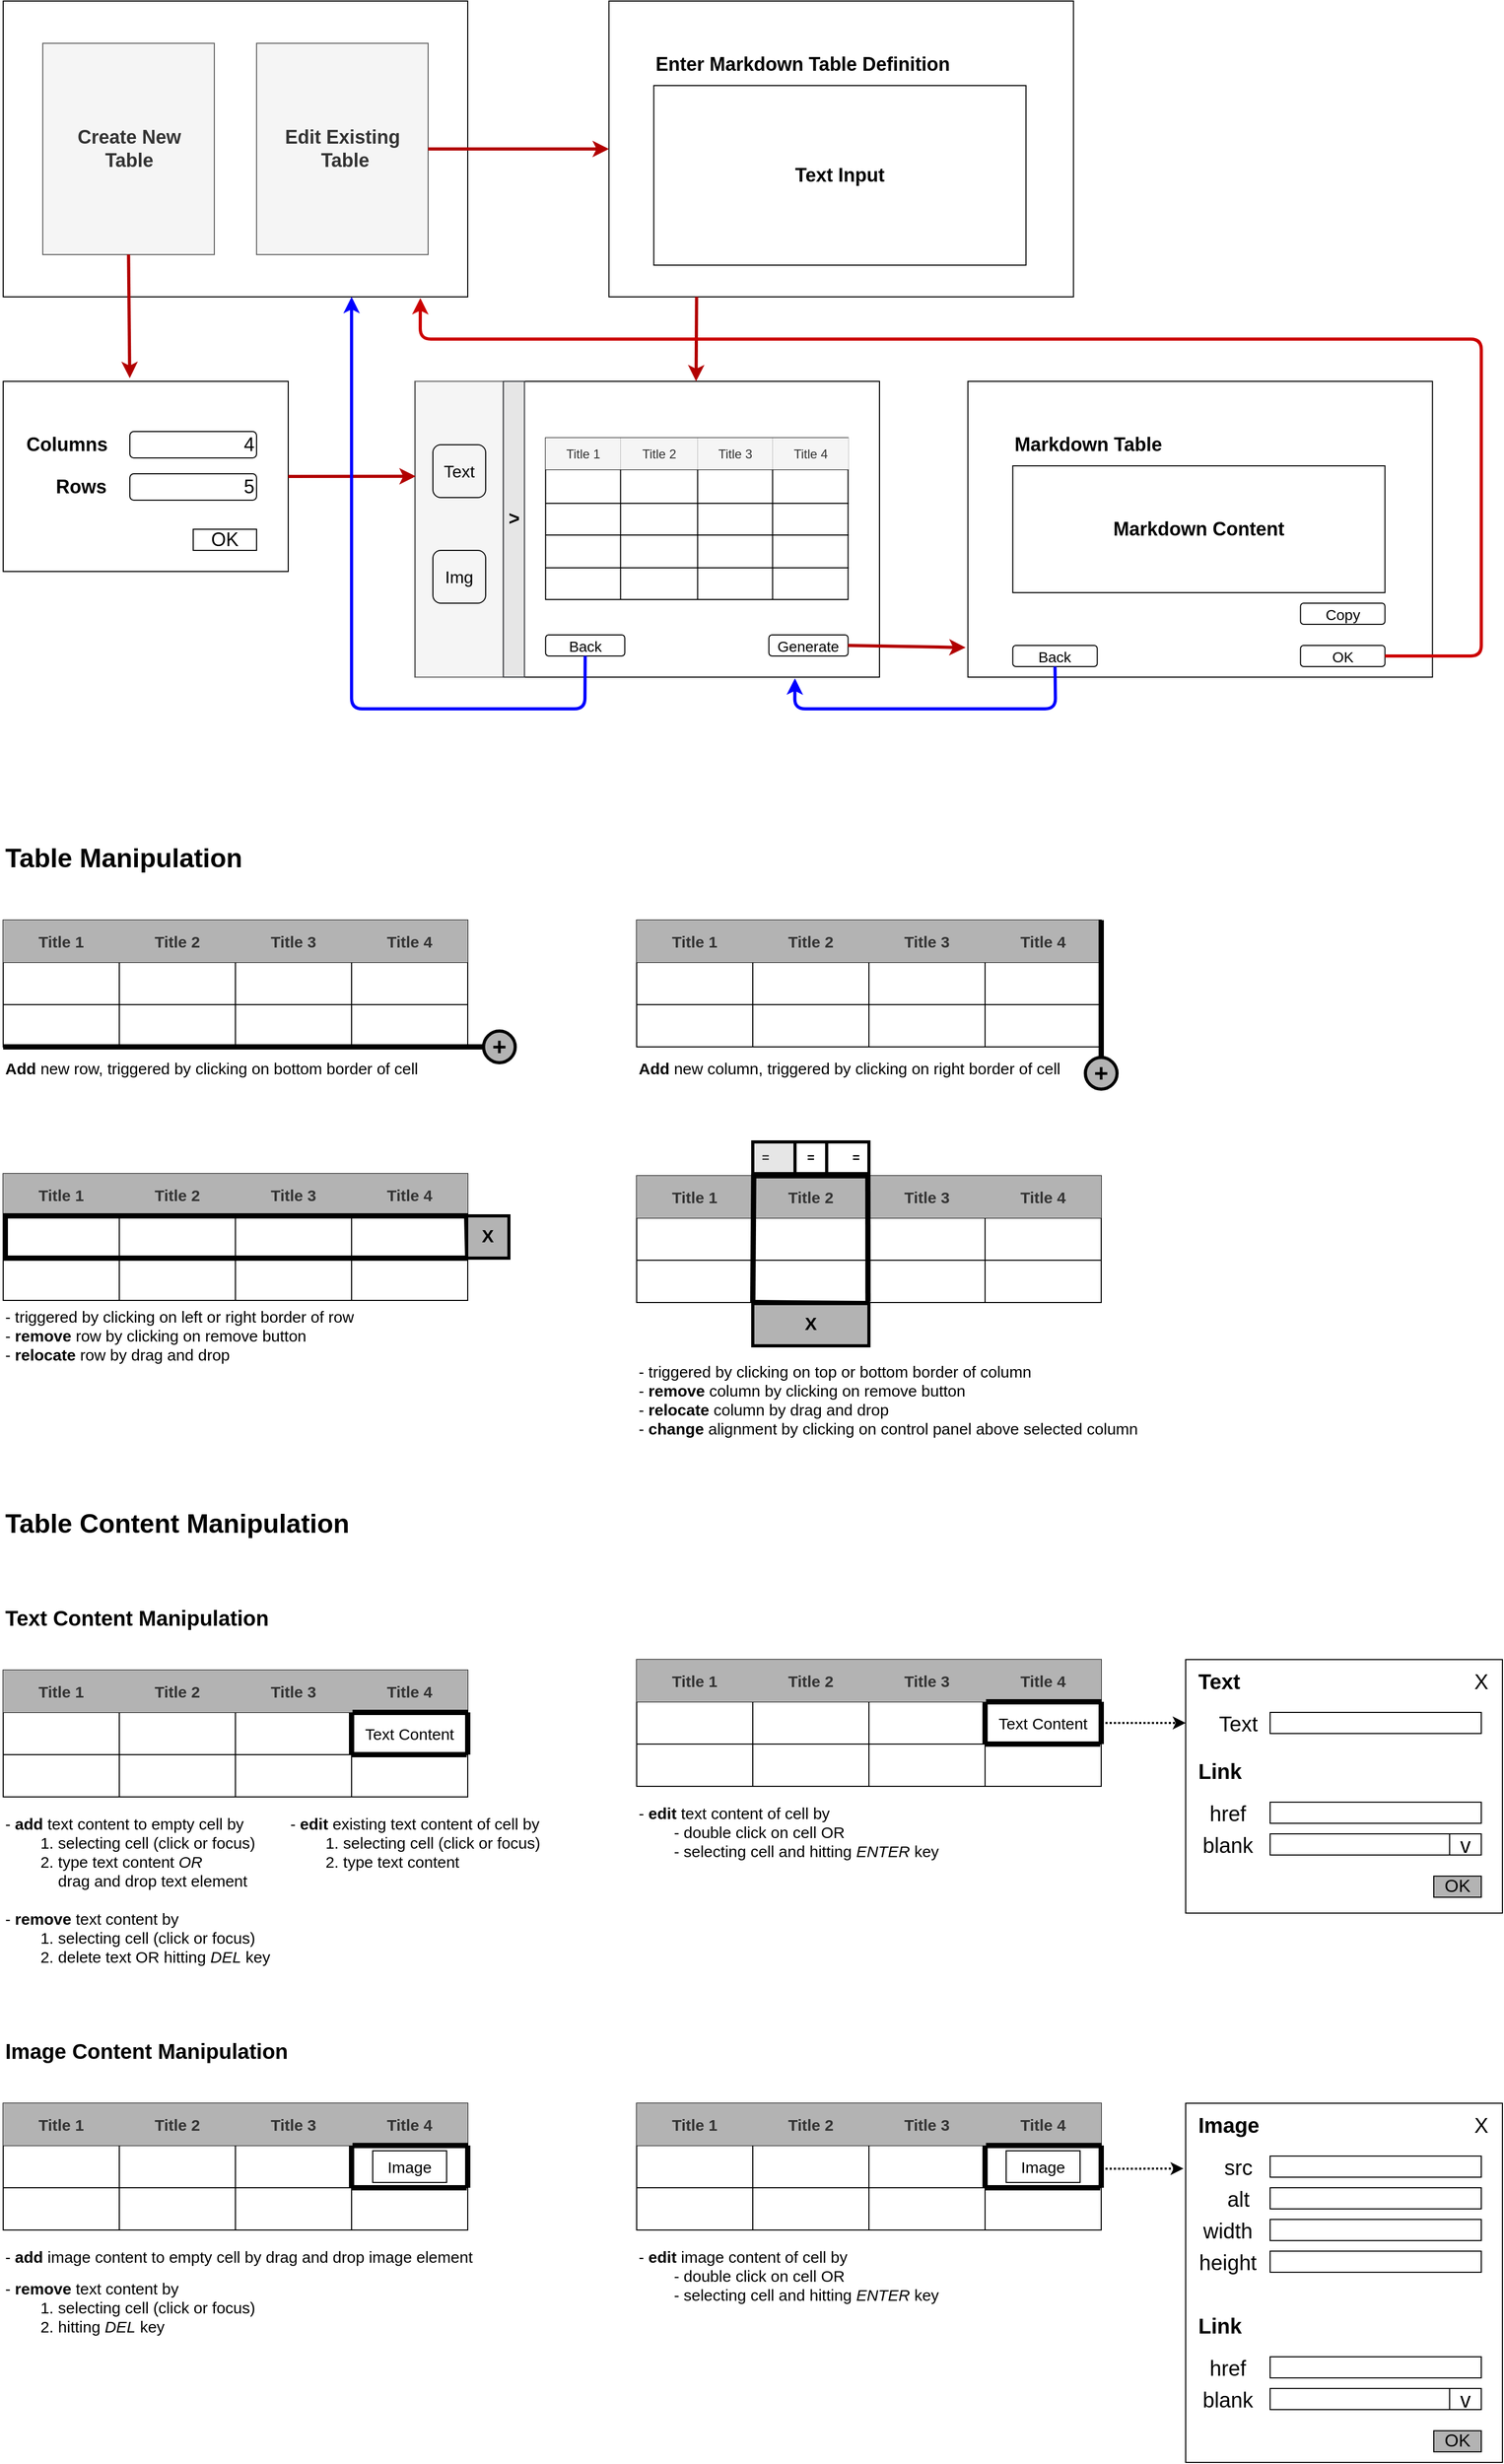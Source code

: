 <mxfile version="14.9.6" type="device"><diagram id="BxM6U3yrkLbZj_8oMR7m" name="Page-1"><mxGraphModel dx="2291" dy="2266" grid="1" gridSize="10" guides="1" tooltips="1" connect="1" arrows="1" fold="1" page="1" pageScale="1" pageWidth="850" pageHeight="1100" math="0" shadow="0"><root><mxCell id="0"/><mxCell id="1" parent="0"/><mxCell id="q61Q21QBp89UeQFIfhcW-28" value="" style="rounded=0;whiteSpace=wrap;html=1;strokeColor=#000000;strokeWidth=1;align=center;fillColor=none;fontSize=18;fontStyle=1" vertex="1" parent="1"><mxGeometry x="40.0" y="-750" width="440" height="280" as="geometry"/></mxCell><mxCell id="FIhVZpZih_5m7ZfRyni1-1" value="" style="shape=table;html=1;whiteSpace=wrap;startSize=0;container=1;collapsible=0;childLayout=tableLayout;" parent="1" vertex="1"><mxGeometry x="40" y="120" width="440" height="120" as="geometry"/></mxCell><mxCell id="FIhVZpZih_5m7ZfRyni1-2" value="" style="shape=partialRectangle;html=1;whiteSpace=wrap;collapsible=0;dropTarget=0;pointerEvents=0;fillColor=none;top=0;left=0;bottom=0;right=0;points=[[0,0.5],[1,0.5]];portConstraint=eastwest;" parent="FIhVZpZih_5m7ZfRyni1-1" vertex="1"><mxGeometry width="440" height="40" as="geometry"/></mxCell><mxCell id="FIhVZpZih_5m7ZfRyni1-3" value="Title 1" style="shape=partialRectangle;html=1;whiteSpace=wrap;connectable=0;top=0;left=0;bottom=0;right=0;overflow=hidden;pointerEvents=1;fontStyle=1;fontSize=15;strokeColor=#666666;fontColor=#333333;fillColor=#B3B3B3;" parent="FIhVZpZih_5m7ZfRyni1-2" vertex="1"><mxGeometry width="110" height="40" as="geometry"/></mxCell><mxCell id="FIhVZpZih_5m7ZfRyni1-4" value="Title 2" style="shape=partialRectangle;html=1;whiteSpace=wrap;connectable=0;top=0;left=0;bottom=0;right=0;overflow=hidden;pointerEvents=1;fontStyle=1;fontSize=15;strokeColor=#666666;fontColor=#333333;fillColor=#B3B3B3;" parent="FIhVZpZih_5m7ZfRyni1-2" vertex="1"><mxGeometry x="110" width="110" height="40" as="geometry"/></mxCell><mxCell id="FIhVZpZih_5m7ZfRyni1-5" value="Title 3" style="shape=partialRectangle;html=1;whiteSpace=wrap;connectable=0;top=0;left=0;bottom=0;right=0;overflow=hidden;pointerEvents=1;fontStyle=1;fontSize=15;strokeColor=#666666;fontColor=#333333;fillColor=#B3B3B3;" parent="FIhVZpZih_5m7ZfRyni1-2" vertex="1"><mxGeometry x="220" width="110" height="40" as="geometry"/></mxCell><mxCell id="FIhVZpZih_5m7ZfRyni1-14" value="Title 4" style="shape=partialRectangle;html=1;whiteSpace=wrap;connectable=0;top=0;left=0;bottom=0;right=0;overflow=hidden;pointerEvents=1;fontStyle=1;fontSize=15;strokeColor=#666666;fontColor=#333333;fillColor=#B3B3B3;" parent="FIhVZpZih_5m7ZfRyni1-2" vertex="1"><mxGeometry x="330" width="110" height="40" as="geometry"/></mxCell><mxCell id="FIhVZpZih_5m7ZfRyni1-6" value="" style="shape=partialRectangle;html=1;whiteSpace=wrap;collapsible=0;dropTarget=0;pointerEvents=0;fillColor=none;top=0;left=0;bottom=0;right=0;points=[[0,0.5],[1,0.5]];portConstraint=eastwest;" parent="FIhVZpZih_5m7ZfRyni1-1" vertex="1"><mxGeometry y="40" width="440" height="40" as="geometry"/></mxCell><mxCell id="FIhVZpZih_5m7ZfRyni1-7" value="" style="shape=partialRectangle;html=1;whiteSpace=wrap;connectable=0;fillColor=none;top=0;left=0;bottom=0;right=0;overflow=hidden;pointerEvents=1;" parent="FIhVZpZih_5m7ZfRyni1-6" vertex="1"><mxGeometry width="110" height="40" as="geometry"/></mxCell><mxCell id="FIhVZpZih_5m7ZfRyni1-8" value="" style="shape=partialRectangle;html=1;whiteSpace=wrap;connectable=0;fillColor=none;top=0;left=0;bottom=0;right=0;overflow=hidden;pointerEvents=1;" parent="FIhVZpZih_5m7ZfRyni1-6" vertex="1"><mxGeometry x="110" width="110" height="40" as="geometry"/></mxCell><mxCell id="FIhVZpZih_5m7ZfRyni1-9" value="" style="shape=partialRectangle;html=1;whiteSpace=wrap;connectable=0;fillColor=none;top=0;left=0;bottom=0;right=0;overflow=hidden;pointerEvents=1;" parent="FIhVZpZih_5m7ZfRyni1-6" vertex="1"><mxGeometry x="220" width="110" height="40" as="geometry"/></mxCell><mxCell id="FIhVZpZih_5m7ZfRyni1-15" style="shape=partialRectangle;html=1;whiteSpace=wrap;connectable=0;fillColor=none;top=0;left=0;bottom=0;right=0;overflow=hidden;pointerEvents=1;" parent="FIhVZpZih_5m7ZfRyni1-6" vertex="1"><mxGeometry x="330" width="110" height="40" as="geometry"/></mxCell><mxCell id="FIhVZpZih_5m7ZfRyni1-10" value="" style="shape=partialRectangle;html=1;whiteSpace=wrap;collapsible=0;dropTarget=0;pointerEvents=0;fillColor=none;top=0;left=0;bottom=0;right=0;points=[[0,0.5],[1,0.5]];portConstraint=eastwest;" parent="FIhVZpZih_5m7ZfRyni1-1" vertex="1"><mxGeometry y="80" width="440" height="40" as="geometry"/></mxCell><mxCell id="FIhVZpZih_5m7ZfRyni1-11" value="" style="shape=partialRectangle;html=1;whiteSpace=wrap;connectable=0;fillColor=none;top=0;left=0;bottom=0;right=0;overflow=hidden;pointerEvents=1;" parent="FIhVZpZih_5m7ZfRyni1-10" vertex="1"><mxGeometry width="110" height="40" as="geometry"/></mxCell><mxCell id="FIhVZpZih_5m7ZfRyni1-12" value="" style="shape=partialRectangle;html=1;whiteSpace=wrap;connectable=0;fillColor=none;top=0;left=0;bottom=0;right=0;overflow=hidden;pointerEvents=1;" parent="FIhVZpZih_5m7ZfRyni1-10" vertex="1"><mxGeometry x="110" width="110" height="40" as="geometry"/></mxCell><mxCell id="FIhVZpZih_5m7ZfRyni1-13" value="" style="shape=partialRectangle;html=1;whiteSpace=wrap;connectable=0;fillColor=none;top=0;left=0;bottom=0;right=0;overflow=hidden;pointerEvents=1;" parent="FIhVZpZih_5m7ZfRyni1-10" vertex="1"><mxGeometry x="220" width="110" height="40" as="geometry"/></mxCell><mxCell id="FIhVZpZih_5m7ZfRyni1-16" style="shape=partialRectangle;html=1;whiteSpace=wrap;connectable=0;fillColor=none;top=0;left=0;bottom=0;right=0;overflow=hidden;pointerEvents=1;" parent="FIhVZpZih_5m7ZfRyni1-10" vertex="1"><mxGeometry x="330" width="110" height="40" as="geometry"/></mxCell><mxCell id="FIhVZpZih_5m7ZfRyni1-22" value="" style="endArrow=none;html=1;fontSize=15;strokeWidth=5;" parent="1" edge="1"><mxGeometry width="50" height="50" relative="1" as="geometry"><mxPoint x="40" y="240" as="sourcePoint"/><mxPoint x="500" y="240" as="targetPoint"/></mxGeometry></mxCell><mxCell id="FIhVZpZih_5m7ZfRyni1-23" value="+" style="ellipse;whiteSpace=wrap;html=1;aspect=fixed;fontSize=23;strokeColor=#000000;strokeWidth=3;fillColor=#B3B3B3;fontStyle=1" parent="1" vertex="1"><mxGeometry x="495" y="225" width="30" height="30" as="geometry"/></mxCell><mxCell id="FIhVZpZih_5m7ZfRyni1-25" value="&lt;b&gt;Add&lt;/b&gt; new row, triggered by clicking on bottom border of cell" style="text;html=1;strokeColor=none;fillColor=none;align=left;verticalAlign=middle;whiteSpace=wrap;rounded=0;fontSize=15;" parent="1" vertex="1"><mxGeometry x="40" y="250" width="430" height="20" as="geometry"/></mxCell><mxCell id="FIhVZpZih_5m7ZfRyni1-26" value="" style="shape=table;html=1;whiteSpace=wrap;startSize=0;container=1;collapsible=0;childLayout=tableLayout;" parent="1" vertex="1"><mxGeometry x="640" y="120" width="440" height="120" as="geometry"/></mxCell><mxCell id="FIhVZpZih_5m7ZfRyni1-27" value="" style="shape=partialRectangle;html=1;whiteSpace=wrap;collapsible=0;dropTarget=0;pointerEvents=0;fillColor=none;top=0;left=0;bottom=0;right=0;points=[[0,0.5],[1,0.5]];portConstraint=eastwest;" parent="FIhVZpZih_5m7ZfRyni1-26" vertex="1"><mxGeometry width="440" height="40" as="geometry"/></mxCell><mxCell id="FIhVZpZih_5m7ZfRyni1-28" value="Title 1" style="shape=partialRectangle;html=1;whiteSpace=wrap;connectable=0;top=0;left=0;bottom=0;right=0;overflow=hidden;pointerEvents=1;fontStyle=1;fontSize=15;strokeColor=#666666;fontColor=#333333;fillColor=#B3B3B3;" parent="FIhVZpZih_5m7ZfRyni1-27" vertex="1"><mxGeometry width="110" height="40" as="geometry"/></mxCell><mxCell id="FIhVZpZih_5m7ZfRyni1-29" value="Title 2" style="shape=partialRectangle;html=1;whiteSpace=wrap;connectable=0;top=0;left=0;bottom=0;right=0;overflow=hidden;pointerEvents=1;fontStyle=1;fontSize=15;strokeColor=#666666;fontColor=#333333;fillColor=#B3B3B3;" parent="FIhVZpZih_5m7ZfRyni1-27" vertex="1"><mxGeometry x="110" width="110" height="40" as="geometry"/></mxCell><mxCell id="FIhVZpZih_5m7ZfRyni1-30" value="Title 3" style="shape=partialRectangle;html=1;whiteSpace=wrap;connectable=0;top=0;left=0;bottom=0;right=0;overflow=hidden;pointerEvents=1;fontStyle=1;fontSize=15;strokeColor=#666666;fontColor=#333333;fillColor=#B3B3B3;" parent="FIhVZpZih_5m7ZfRyni1-27" vertex="1"><mxGeometry x="220" width="110" height="40" as="geometry"/></mxCell><mxCell id="FIhVZpZih_5m7ZfRyni1-31" value="Title 4" style="shape=partialRectangle;html=1;whiteSpace=wrap;connectable=0;top=0;left=0;bottom=0;right=0;overflow=hidden;pointerEvents=1;fontStyle=1;fontSize=15;strokeColor=#666666;fontColor=#333333;fillColor=#B3B3B3;" parent="FIhVZpZih_5m7ZfRyni1-27" vertex="1"><mxGeometry x="330" width="110" height="40" as="geometry"/></mxCell><mxCell id="FIhVZpZih_5m7ZfRyni1-32" value="" style="shape=partialRectangle;html=1;whiteSpace=wrap;collapsible=0;dropTarget=0;pointerEvents=0;fillColor=none;top=0;left=0;bottom=0;right=0;points=[[0,0.5],[1,0.5]];portConstraint=eastwest;" parent="FIhVZpZih_5m7ZfRyni1-26" vertex="1"><mxGeometry y="40" width="440" height="40" as="geometry"/></mxCell><mxCell id="FIhVZpZih_5m7ZfRyni1-33" value="" style="shape=partialRectangle;html=1;whiteSpace=wrap;connectable=0;fillColor=none;top=0;left=0;bottom=0;right=0;overflow=hidden;pointerEvents=1;" parent="FIhVZpZih_5m7ZfRyni1-32" vertex="1"><mxGeometry width="110" height="40" as="geometry"/></mxCell><mxCell id="FIhVZpZih_5m7ZfRyni1-34" value="" style="shape=partialRectangle;html=1;whiteSpace=wrap;connectable=0;fillColor=none;top=0;left=0;bottom=0;right=0;overflow=hidden;pointerEvents=1;" parent="FIhVZpZih_5m7ZfRyni1-32" vertex="1"><mxGeometry x="110" width="110" height="40" as="geometry"/></mxCell><mxCell id="FIhVZpZih_5m7ZfRyni1-35" value="" style="shape=partialRectangle;html=1;whiteSpace=wrap;connectable=0;fillColor=none;top=0;left=0;bottom=0;right=0;overflow=hidden;pointerEvents=1;" parent="FIhVZpZih_5m7ZfRyni1-32" vertex="1"><mxGeometry x="220" width="110" height="40" as="geometry"/></mxCell><mxCell id="FIhVZpZih_5m7ZfRyni1-36" style="shape=partialRectangle;html=1;whiteSpace=wrap;connectable=0;fillColor=none;top=0;left=0;bottom=0;right=0;overflow=hidden;pointerEvents=1;" parent="FIhVZpZih_5m7ZfRyni1-32" vertex="1"><mxGeometry x="330" width="110" height="40" as="geometry"/></mxCell><mxCell id="FIhVZpZih_5m7ZfRyni1-37" value="" style="shape=partialRectangle;html=1;whiteSpace=wrap;collapsible=0;dropTarget=0;pointerEvents=0;fillColor=none;top=0;left=0;bottom=0;right=0;points=[[0,0.5],[1,0.5]];portConstraint=eastwest;" parent="FIhVZpZih_5m7ZfRyni1-26" vertex="1"><mxGeometry y="80" width="440" height="40" as="geometry"/></mxCell><mxCell id="FIhVZpZih_5m7ZfRyni1-38" value="" style="shape=partialRectangle;html=1;whiteSpace=wrap;connectable=0;fillColor=none;top=0;left=0;bottom=0;right=0;overflow=hidden;pointerEvents=1;" parent="FIhVZpZih_5m7ZfRyni1-37" vertex="1"><mxGeometry width="110" height="40" as="geometry"/></mxCell><mxCell id="FIhVZpZih_5m7ZfRyni1-39" value="" style="shape=partialRectangle;html=1;whiteSpace=wrap;connectable=0;fillColor=none;top=0;left=0;bottom=0;right=0;overflow=hidden;pointerEvents=1;" parent="FIhVZpZih_5m7ZfRyni1-37" vertex="1"><mxGeometry x="110" width="110" height="40" as="geometry"/></mxCell><mxCell id="FIhVZpZih_5m7ZfRyni1-40" value="" style="shape=partialRectangle;html=1;whiteSpace=wrap;connectable=0;fillColor=none;top=0;left=0;bottom=0;right=0;overflow=hidden;pointerEvents=1;" parent="FIhVZpZih_5m7ZfRyni1-37" vertex="1"><mxGeometry x="220" width="110" height="40" as="geometry"/></mxCell><mxCell id="FIhVZpZih_5m7ZfRyni1-41" style="shape=partialRectangle;html=1;whiteSpace=wrap;connectable=0;fillColor=none;top=0;left=0;bottom=0;right=0;overflow=hidden;pointerEvents=1;" parent="FIhVZpZih_5m7ZfRyni1-37" vertex="1"><mxGeometry x="330" width="110" height="40" as="geometry"/></mxCell><mxCell id="FIhVZpZih_5m7ZfRyni1-42" value="" style="endArrow=none;html=1;fontSize=15;strokeWidth=5;exitX=1;exitY=0;exitDx=0;exitDy=0;exitPerimeter=0;" parent="1" source="FIhVZpZih_5m7ZfRyni1-27" edge="1"><mxGeometry width="50" height="50" relative="1" as="geometry"><mxPoint x="640" y="240" as="sourcePoint"/><mxPoint x="1080" y="260" as="targetPoint"/></mxGeometry></mxCell><mxCell id="FIhVZpZih_5m7ZfRyni1-43" value="+" style="ellipse;whiteSpace=wrap;html=1;aspect=fixed;fontSize=23;strokeColor=#000000;strokeWidth=3;fillColor=#B3B3B3;fontStyle=1" parent="1" vertex="1"><mxGeometry x="1065" y="250" width="30" height="30" as="geometry"/></mxCell><mxCell id="FIhVZpZih_5m7ZfRyni1-44" value="&lt;b&gt;Add&lt;/b&gt; new column, triggered by clicking on right border of cell" style="text;html=1;strokeColor=none;fillColor=none;align=left;verticalAlign=middle;whiteSpace=wrap;rounded=0;fontSize=15;" parent="1" vertex="1"><mxGeometry x="640" y="250" width="410" height="20" as="geometry"/></mxCell><mxCell id="FIhVZpZih_5m7ZfRyni1-45" value="" style="shape=table;html=1;whiteSpace=wrap;startSize=0;container=1;collapsible=0;childLayout=tableLayout;" parent="1" vertex="1"><mxGeometry x="40" y="360" width="440" height="120" as="geometry"/></mxCell><mxCell id="FIhVZpZih_5m7ZfRyni1-46" value="" style="shape=partialRectangle;html=1;whiteSpace=wrap;collapsible=0;dropTarget=0;pointerEvents=0;fillColor=none;top=0;left=0;bottom=0;right=0;points=[[0,0.5],[1,0.5]];portConstraint=eastwest;" parent="FIhVZpZih_5m7ZfRyni1-45" vertex="1"><mxGeometry width="440" height="40" as="geometry"/></mxCell><mxCell id="FIhVZpZih_5m7ZfRyni1-47" value="Title 1" style="shape=partialRectangle;html=1;whiteSpace=wrap;connectable=0;top=0;left=0;bottom=0;right=0;overflow=hidden;pointerEvents=1;fontStyle=1;fontSize=15;strokeColor=#666666;fontColor=#333333;fillColor=#B3B3B3;" parent="FIhVZpZih_5m7ZfRyni1-46" vertex="1"><mxGeometry width="110" height="40" as="geometry"/></mxCell><mxCell id="FIhVZpZih_5m7ZfRyni1-48" value="Title 2" style="shape=partialRectangle;html=1;whiteSpace=wrap;connectable=0;top=0;left=0;bottom=0;right=0;overflow=hidden;pointerEvents=1;fontStyle=1;fontSize=15;strokeColor=#666666;fontColor=#333333;fillColor=#B3B3B3;" parent="FIhVZpZih_5m7ZfRyni1-46" vertex="1"><mxGeometry x="110" width="110" height="40" as="geometry"/></mxCell><mxCell id="FIhVZpZih_5m7ZfRyni1-49" value="Title 3" style="shape=partialRectangle;html=1;whiteSpace=wrap;connectable=0;top=0;left=0;bottom=0;right=0;overflow=hidden;pointerEvents=1;fontStyle=1;fontSize=15;strokeColor=#666666;fontColor=#333333;fillColor=#B3B3B3;" parent="FIhVZpZih_5m7ZfRyni1-46" vertex="1"><mxGeometry x="220" width="110" height="40" as="geometry"/></mxCell><mxCell id="FIhVZpZih_5m7ZfRyni1-50" value="Title 4" style="shape=partialRectangle;html=1;whiteSpace=wrap;connectable=0;top=0;left=0;bottom=0;right=0;overflow=hidden;pointerEvents=1;fontStyle=1;fontSize=15;strokeColor=#666666;fontColor=#333333;fillColor=#B3B3B3;" parent="FIhVZpZih_5m7ZfRyni1-46" vertex="1"><mxGeometry x="330" width="110" height="40" as="geometry"/></mxCell><mxCell id="FIhVZpZih_5m7ZfRyni1-51" value="" style="shape=partialRectangle;html=1;whiteSpace=wrap;collapsible=0;dropTarget=0;pointerEvents=0;fillColor=none;top=0;left=0;bottom=0;right=0;points=[[0,0.5],[1,0.5]];portConstraint=eastwest;" parent="FIhVZpZih_5m7ZfRyni1-45" vertex="1"><mxGeometry y="40" width="440" height="40" as="geometry"/></mxCell><mxCell id="FIhVZpZih_5m7ZfRyni1-52" value="" style="shape=partialRectangle;html=1;whiteSpace=wrap;connectable=0;fillColor=none;top=0;left=0;bottom=0;right=0;overflow=hidden;pointerEvents=1;" parent="FIhVZpZih_5m7ZfRyni1-51" vertex="1"><mxGeometry width="110" height="40" as="geometry"/></mxCell><mxCell id="FIhVZpZih_5m7ZfRyni1-53" value="" style="shape=partialRectangle;html=1;whiteSpace=wrap;connectable=0;fillColor=none;top=0;left=0;bottom=0;right=0;overflow=hidden;pointerEvents=1;" parent="FIhVZpZih_5m7ZfRyni1-51" vertex="1"><mxGeometry x="110" width="110" height="40" as="geometry"/></mxCell><mxCell id="FIhVZpZih_5m7ZfRyni1-54" value="" style="shape=partialRectangle;html=1;whiteSpace=wrap;connectable=0;fillColor=none;top=0;left=0;bottom=0;right=0;overflow=hidden;pointerEvents=1;" parent="FIhVZpZih_5m7ZfRyni1-51" vertex="1"><mxGeometry x="220" width="110" height="40" as="geometry"/></mxCell><mxCell id="FIhVZpZih_5m7ZfRyni1-55" style="shape=partialRectangle;html=1;whiteSpace=wrap;connectable=0;fillColor=none;top=0;left=0;bottom=0;right=0;overflow=hidden;pointerEvents=1;" parent="FIhVZpZih_5m7ZfRyni1-51" vertex="1"><mxGeometry x="330" width="110" height="40" as="geometry"/></mxCell><mxCell id="FIhVZpZih_5m7ZfRyni1-56" value="" style="shape=partialRectangle;html=1;whiteSpace=wrap;collapsible=0;dropTarget=0;pointerEvents=0;fillColor=none;top=0;left=0;bottom=0;right=0;points=[[0,0.5],[1,0.5]];portConstraint=eastwest;" parent="FIhVZpZih_5m7ZfRyni1-45" vertex="1"><mxGeometry y="80" width="440" height="40" as="geometry"/></mxCell><mxCell id="FIhVZpZih_5m7ZfRyni1-57" value="" style="shape=partialRectangle;html=1;whiteSpace=wrap;connectable=0;fillColor=none;top=0;left=0;bottom=0;right=0;overflow=hidden;pointerEvents=1;" parent="FIhVZpZih_5m7ZfRyni1-56" vertex="1"><mxGeometry width="110" height="40" as="geometry"/></mxCell><mxCell id="FIhVZpZih_5m7ZfRyni1-58" value="" style="shape=partialRectangle;html=1;whiteSpace=wrap;connectable=0;fillColor=none;top=0;left=0;bottom=0;right=0;overflow=hidden;pointerEvents=1;" parent="FIhVZpZih_5m7ZfRyni1-56" vertex="1"><mxGeometry x="110" width="110" height="40" as="geometry"/></mxCell><mxCell id="FIhVZpZih_5m7ZfRyni1-59" value="" style="shape=partialRectangle;html=1;whiteSpace=wrap;connectable=0;fillColor=none;top=0;left=0;bottom=0;right=0;overflow=hidden;pointerEvents=1;" parent="FIhVZpZih_5m7ZfRyni1-56" vertex="1"><mxGeometry x="220" width="110" height="40" as="geometry"/></mxCell><mxCell id="FIhVZpZih_5m7ZfRyni1-60" style="shape=partialRectangle;html=1;whiteSpace=wrap;connectable=0;fillColor=none;top=0;left=0;bottom=0;right=0;overflow=hidden;pointerEvents=1;" parent="FIhVZpZih_5m7ZfRyni1-56" vertex="1"><mxGeometry x="330" width="110" height="40" as="geometry"/></mxCell><mxCell id="FIhVZpZih_5m7ZfRyni1-61" value="" style="endArrow=none;html=1;fontSize=15;strokeWidth=5;" parent="1" edge="1"><mxGeometry width="50" height="50" relative="1" as="geometry"><mxPoint x="40" y="400" as="sourcePoint"/><mxPoint x="480" y="400" as="targetPoint"/></mxGeometry></mxCell><mxCell id="FIhVZpZih_5m7ZfRyni1-63" value="- triggered by clicking on left or right border of row&lt;br&gt;- &lt;b&gt;remove&lt;/b&gt; row by clicking on remove button&lt;br&gt;- &lt;b&gt;relocate&lt;/b&gt; row by drag and drop" style="text;html=1;strokeColor=none;fillColor=none;align=left;verticalAlign=top;whiteSpace=wrap;rounded=0;fontSize=15;horizontal=1;" parent="1" vertex="1"><mxGeometry x="40" y="480" width="430" height="60" as="geometry"/></mxCell><mxCell id="FIhVZpZih_5m7ZfRyni1-64" value="" style="endArrow=none;html=1;fontSize=15;strokeWidth=5;" parent="1" edge="1"><mxGeometry width="50" height="50" relative="1" as="geometry"><mxPoint x="40" y="440" as="sourcePoint"/><mxPoint x="480" y="440" as="targetPoint"/></mxGeometry></mxCell><mxCell id="FIhVZpZih_5m7ZfRyni1-66" value="" style="endArrow=none;html=1;fontSize=15;strokeWidth=5;" parent="1" edge="1"><mxGeometry width="50" height="50" relative="1" as="geometry"><mxPoint x="42" y="400" as="sourcePoint"/><mxPoint x="42" y="440" as="targetPoint"/></mxGeometry></mxCell><mxCell id="FIhVZpZih_5m7ZfRyni1-67" value="" style="endArrow=none;html=1;fontSize=15;strokeWidth=5;entryX=1;entryY=0.025;entryDx=0;entryDy=0;entryPerimeter=0;" parent="1" target="FIhVZpZih_5m7ZfRyni1-56" edge="1"><mxGeometry width="50" height="50" relative="1" as="geometry"><mxPoint x="479" y="400" as="sourcePoint"/><mxPoint x="479" y="440" as="targetPoint"/></mxGeometry></mxCell><mxCell id="FIhVZpZih_5m7ZfRyni1-68" value="X" style="rounded=0;whiteSpace=wrap;html=1;fontSize=17;strokeColor=#000000;strokeWidth=3;fillColor=#B3B3B3;align=center;fontStyle=1" parent="1" vertex="1"><mxGeometry x="479" y="400" width="40" height="40" as="geometry"/></mxCell><mxCell id="FIhVZpZih_5m7ZfRyni1-91" value="Table Manipulation" style="text;html=1;strokeColor=none;fillColor=none;align=left;verticalAlign=middle;whiteSpace=wrap;rounded=0;fontSize=25;fontStyle=1" parent="1" vertex="1"><mxGeometry x="40" y="50" width="300" height="20" as="geometry"/></mxCell><mxCell id="FIhVZpZih_5m7ZfRyni1-94" value="" style="shape=table;html=1;whiteSpace=wrap;startSize=0;container=1;collapsible=0;childLayout=tableLayout;" parent="1" vertex="1"><mxGeometry x="40" y="830" width="440" height="120" as="geometry"/></mxCell><mxCell id="FIhVZpZih_5m7ZfRyni1-95" value="" style="shape=partialRectangle;html=1;whiteSpace=wrap;collapsible=0;dropTarget=0;pointerEvents=0;fillColor=none;top=0;left=0;bottom=0;right=0;points=[[0,0.5],[1,0.5]];portConstraint=eastwest;" parent="FIhVZpZih_5m7ZfRyni1-94" vertex="1"><mxGeometry width="440" height="40" as="geometry"/></mxCell><mxCell id="FIhVZpZih_5m7ZfRyni1-96" value="Title 1" style="shape=partialRectangle;html=1;whiteSpace=wrap;connectable=0;top=0;left=0;bottom=0;right=0;overflow=hidden;pointerEvents=1;fontStyle=1;fontSize=15;strokeColor=#666666;fontColor=#333333;fillColor=#B3B3B3;" parent="FIhVZpZih_5m7ZfRyni1-95" vertex="1"><mxGeometry width="110" height="40" as="geometry"/></mxCell><mxCell id="FIhVZpZih_5m7ZfRyni1-97" value="Title 2" style="shape=partialRectangle;html=1;whiteSpace=wrap;connectable=0;top=0;left=0;bottom=0;right=0;overflow=hidden;pointerEvents=1;fontStyle=1;fontSize=15;strokeColor=#666666;fontColor=#333333;fillColor=#B3B3B3;" parent="FIhVZpZih_5m7ZfRyni1-95" vertex="1"><mxGeometry x="110" width="110" height="40" as="geometry"/></mxCell><mxCell id="FIhVZpZih_5m7ZfRyni1-98" value="Title 3" style="shape=partialRectangle;html=1;whiteSpace=wrap;connectable=0;top=0;left=0;bottom=0;right=0;overflow=hidden;pointerEvents=1;fontStyle=1;fontSize=15;strokeColor=#666666;fontColor=#333333;fillColor=#B3B3B3;" parent="FIhVZpZih_5m7ZfRyni1-95" vertex="1"><mxGeometry x="220" width="110" height="40" as="geometry"/></mxCell><mxCell id="FIhVZpZih_5m7ZfRyni1-99" value="Title 4" style="shape=partialRectangle;html=1;whiteSpace=wrap;connectable=0;top=0;left=0;bottom=0;right=0;overflow=hidden;pointerEvents=1;fontStyle=1;fontSize=15;strokeColor=#666666;fontColor=#333333;fillColor=#B3B3B3;" parent="FIhVZpZih_5m7ZfRyni1-95" vertex="1"><mxGeometry x="330" width="110" height="40" as="geometry"/></mxCell><mxCell id="FIhVZpZih_5m7ZfRyni1-100" value="" style="shape=partialRectangle;html=1;whiteSpace=wrap;collapsible=0;dropTarget=0;pointerEvents=0;fillColor=none;top=0;left=0;bottom=0;right=0;points=[[0,0.5],[1,0.5]];portConstraint=eastwest;" parent="FIhVZpZih_5m7ZfRyni1-94" vertex="1"><mxGeometry y="40" width="440" height="40" as="geometry"/></mxCell><mxCell id="FIhVZpZih_5m7ZfRyni1-101" value="" style="shape=partialRectangle;html=1;whiteSpace=wrap;connectable=0;fillColor=none;top=0;left=0;bottom=0;right=0;overflow=hidden;pointerEvents=1;" parent="FIhVZpZih_5m7ZfRyni1-100" vertex="1"><mxGeometry width="110" height="40" as="geometry"/></mxCell><mxCell id="FIhVZpZih_5m7ZfRyni1-102" value="" style="shape=partialRectangle;html=1;whiteSpace=wrap;connectable=0;fillColor=none;top=0;left=0;bottom=0;right=0;overflow=hidden;pointerEvents=1;" parent="FIhVZpZih_5m7ZfRyni1-100" vertex="1"><mxGeometry x="110" width="110" height="40" as="geometry"/></mxCell><mxCell id="FIhVZpZih_5m7ZfRyni1-103" value="" style="shape=partialRectangle;html=1;whiteSpace=wrap;connectable=0;fillColor=none;top=0;left=0;bottom=0;right=0;overflow=hidden;pointerEvents=1;" parent="FIhVZpZih_5m7ZfRyni1-100" vertex="1"><mxGeometry x="220" width="110" height="40" as="geometry"/></mxCell><mxCell id="FIhVZpZih_5m7ZfRyni1-104" value="Text Content" style="shape=partialRectangle;html=1;whiteSpace=wrap;connectable=0;fillColor=none;top=0;left=0;bottom=0;right=0;overflow=hidden;pointerEvents=1;fontSize=15;" parent="FIhVZpZih_5m7ZfRyni1-100" vertex="1"><mxGeometry x="330" width="110" height="40" as="geometry"/></mxCell><mxCell id="FIhVZpZih_5m7ZfRyni1-105" value="" style="shape=partialRectangle;html=1;whiteSpace=wrap;collapsible=0;dropTarget=0;pointerEvents=0;fillColor=none;top=0;left=0;bottom=0;right=0;points=[[0,0.5],[1,0.5]];portConstraint=eastwest;" parent="FIhVZpZih_5m7ZfRyni1-94" vertex="1"><mxGeometry y="80" width="440" height="40" as="geometry"/></mxCell><mxCell id="FIhVZpZih_5m7ZfRyni1-106" value="" style="shape=partialRectangle;html=1;whiteSpace=wrap;connectable=0;fillColor=none;top=0;left=0;bottom=0;right=0;overflow=hidden;pointerEvents=1;" parent="FIhVZpZih_5m7ZfRyni1-105" vertex="1"><mxGeometry width="110" height="40" as="geometry"/></mxCell><mxCell id="FIhVZpZih_5m7ZfRyni1-107" value="" style="shape=partialRectangle;html=1;whiteSpace=wrap;connectable=0;fillColor=none;top=0;left=0;bottom=0;right=0;overflow=hidden;pointerEvents=1;" parent="FIhVZpZih_5m7ZfRyni1-105" vertex="1"><mxGeometry x="110" width="110" height="40" as="geometry"/></mxCell><mxCell id="FIhVZpZih_5m7ZfRyni1-108" value="" style="shape=partialRectangle;html=1;whiteSpace=wrap;connectable=0;fillColor=none;top=0;left=0;bottom=0;right=0;overflow=hidden;pointerEvents=1;" parent="FIhVZpZih_5m7ZfRyni1-105" vertex="1"><mxGeometry x="220" width="110" height="40" as="geometry"/></mxCell><mxCell id="FIhVZpZih_5m7ZfRyni1-109" style="shape=partialRectangle;html=1;whiteSpace=wrap;connectable=0;fillColor=none;top=0;left=0;bottom=0;right=0;overflow=hidden;pointerEvents=1;" parent="FIhVZpZih_5m7ZfRyni1-105" vertex="1"><mxGeometry x="330" width="110" height="40" as="geometry"/></mxCell><mxCell id="FIhVZpZih_5m7ZfRyni1-113" value="Table Content Manipulation" style="text;html=1;strokeColor=none;fillColor=none;align=left;verticalAlign=middle;whiteSpace=wrap;rounded=0;fontSize=25;fontStyle=1" parent="1" vertex="1"><mxGeometry x="40" y="680" width="330" height="20" as="geometry"/></mxCell><mxCell id="FIhVZpZih_5m7ZfRyni1-116" value="" style="endArrow=none;html=1;fontSize=15;strokeWidth=5;entryX=0.5;entryY=0;entryDx=0;entryDy=0;entryPerimeter=0;exitX=0.252;exitY=0;exitDx=0;exitDy=0;exitPerimeter=0;" parent="1" edge="1"><mxGeometry width="50" height="50" relative="1" as="geometry"><mxPoint x="370.88" y="870" as="sourcePoint"/><mxPoint x="480" y="870" as="targetPoint"/></mxGeometry></mxCell><mxCell id="FIhVZpZih_5m7ZfRyni1-117" value="" style="endArrow=none;html=1;fontSize=15;strokeWidth=5;entryX=0.5;entryY=0;entryDx=0;entryDy=0;entryPerimeter=0;exitX=0.252;exitY=0;exitDx=0;exitDy=0;exitPerimeter=0;" parent="1" edge="1"><mxGeometry width="50" height="50" relative="1" as="geometry"><mxPoint x="369.88" y="910" as="sourcePoint"/><mxPoint x="479" y="910" as="targetPoint"/></mxGeometry></mxCell><mxCell id="FIhVZpZih_5m7ZfRyni1-118" value="" style="endArrow=none;html=1;fontSize=15;strokeWidth=5;" parent="1" edge="1"><mxGeometry width="50" height="50" relative="1" as="geometry"><mxPoint x="480" y="870" as="sourcePoint"/><mxPoint x="480" y="910" as="targetPoint"/></mxGeometry></mxCell><mxCell id="FIhVZpZih_5m7ZfRyni1-119" value="" style="endArrow=none;html=1;fontSize=15;strokeWidth=5;" parent="1" edge="1"><mxGeometry width="50" height="50" relative="1" as="geometry"><mxPoint x="370" y="870" as="sourcePoint"/><mxPoint x="370" y="910" as="targetPoint"/></mxGeometry></mxCell><mxCell id="FIhVZpZih_5m7ZfRyni1-120" value="- &lt;b&gt;add&lt;/b&gt; text content to empty cell by&lt;br&gt;&lt;span style=&quot;white-space: pre&quot;&gt;&#9;&lt;/span&gt;1. selecting cell (click or focus)&lt;br&gt;&lt;span style=&quot;white-space: pre&quot;&gt;&#9;&lt;/span&gt;2. type text content &lt;i&gt;OR&lt;/i&gt;&lt;br&gt;&amp;nbsp; &amp;nbsp; &amp;nbsp; &amp;nbsp; &amp;nbsp; &amp;nbsp; drag and drop text element" style="text;html=1;strokeColor=none;fillColor=none;align=left;verticalAlign=top;whiteSpace=wrap;rounded=0;fontSize=15;horizontal=1;" parent="1" vertex="1"><mxGeometry x="40" y="960" width="260" height="80" as="geometry"/></mxCell><mxCell id="FIhVZpZih_5m7ZfRyni1-121" value="- &lt;b&gt;remove&lt;/b&gt; text content by&lt;br&gt;&lt;span style=&quot;white-space: pre&quot;&gt;&#9;&lt;/span&gt;1. selecting cell (click or focus)&lt;br&gt;&lt;span style=&quot;white-space: pre&quot;&gt;&#9;&lt;/span&gt;2. delete text OR hitting &lt;i&gt;DEL&lt;/i&gt; key" style="text;html=1;strokeColor=none;fillColor=none;align=left;verticalAlign=top;whiteSpace=wrap;rounded=0;fontSize=15;horizontal=1;" parent="1" vertex="1"><mxGeometry x="40" y="1050" width="260" height="70" as="geometry"/></mxCell><mxCell id="FIhVZpZih_5m7ZfRyni1-123" value="- &lt;b&gt;edit&lt;/b&gt; existing text content of cell by&lt;br&gt;&lt;span style=&quot;white-space: pre&quot;&gt;&#9;&lt;/span&gt;1. selecting cell (click or focus)&lt;br&gt;&lt;span style=&quot;white-space: pre&quot;&gt;&#9;&lt;/span&gt;2. type text content" style="text;html=1;strokeColor=none;fillColor=none;align=left;verticalAlign=top;whiteSpace=wrap;rounded=0;fontSize=15;horizontal=1;" parent="1" vertex="1"><mxGeometry x="310" y="960" width="260" height="60" as="geometry"/></mxCell><mxCell id="FIhVZpZih_5m7ZfRyni1-125" value="" style="shape=table;html=1;whiteSpace=wrap;startSize=0;container=1;collapsible=0;childLayout=tableLayout;" parent="1" vertex="1"><mxGeometry x="40" y="1240" width="440" height="120" as="geometry"/></mxCell><mxCell id="FIhVZpZih_5m7ZfRyni1-126" value="" style="shape=partialRectangle;html=1;whiteSpace=wrap;collapsible=0;dropTarget=0;pointerEvents=0;fillColor=none;top=0;left=0;bottom=0;right=0;points=[[0,0.5],[1,0.5]];portConstraint=eastwest;" parent="FIhVZpZih_5m7ZfRyni1-125" vertex="1"><mxGeometry width="440" height="40" as="geometry"/></mxCell><mxCell id="FIhVZpZih_5m7ZfRyni1-127" value="Title 1" style="shape=partialRectangle;html=1;whiteSpace=wrap;connectable=0;top=0;left=0;bottom=0;right=0;overflow=hidden;pointerEvents=1;fontStyle=1;fontSize=15;strokeColor=#666666;fontColor=#333333;fillColor=#B3B3B3;" parent="FIhVZpZih_5m7ZfRyni1-126" vertex="1"><mxGeometry width="110" height="40" as="geometry"/></mxCell><mxCell id="FIhVZpZih_5m7ZfRyni1-128" value="Title 2" style="shape=partialRectangle;html=1;whiteSpace=wrap;connectable=0;top=0;left=0;bottom=0;right=0;overflow=hidden;pointerEvents=1;fontStyle=1;fontSize=15;strokeColor=#666666;fontColor=#333333;fillColor=#B3B3B3;" parent="FIhVZpZih_5m7ZfRyni1-126" vertex="1"><mxGeometry x="110" width="110" height="40" as="geometry"/></mxCell><mxCell id="FIhVZpZih_5m7ZfRyni1-129" value="Title 3" style="shape=partialRectangle;html=1;whiteSpace=wrap;connectable=0;top=0;left=0;bottom=0;right=0;overflow=hidden;pointerEvents=1;fontStyle=1;fontSize=15;strokeColor=#666666;fontColor=#333333;fillColor=#B3B3B3;" parent="FIhVZpZih_5m7ZfRyni1-126" vertex="1"><mxGeometry x="220" width="110" height="40" as="geometry"/></mxCell><mxCell id="FIhVZpZih_5m7ZfRyni1-130" value="Title 4" style="shape=partialRectangle;html=1;whiteSpace=wrap;connectable=0;top=0;left=0;bottom=0;right=0;overflow=hidden;pointerEvents=1;fontStyle=1;fontSize=15;strokeColor=#666666;fontColor=#333333;fillColor=#B3B3B3;" parent="FIhVZpZih_5m7ZfRyni1-126" vertex="1"><mxGeometry x="330" width="110" height="40" as="geometry"/></mxCell><mxCell id="FIhVZpZih_5m7ZfRyni1-131" value="" style="shape=partialRectangle;html=1;whiteSpace=wrap;collapsible=0;dropTarget=0;pointerEvents=0;fillColor=none;top=0;left=0;bottom=0;right=0;points=[[0,0.5],[1,0.5]];portConstraint=eastwest;" parent="FIhVZpZih_5m7ZfRyni1-125" vertex="1"><mxGeometry y="40" width="440" height="40" as="geometry"/></mxCell><mxCell id="FIhVZpZih_5m7ZfRyni1-132" value="" style="shape=partialRectangle;html=1;whiteSpace=wrap;connectable=0;fillColor=none;top=0;left=0;bottom=0;right=0;overflow=hidden;pointerEvents=1;" parent="FIhVZpZih_5m7ZfRyni1-131" vertex="1"><mxGeometry width="110" height="40" as="geometry"/></mxCell><mxCell id="FIhVZpZih_5m7ZfRyni1-133" value="" style="shape=partialRectangle;html=1;whiteSpace=wrap;connectable=0;fillColor=none;top=0;left=0;bottom=0;right=0;overflow=hidden;pointerEvents=1;" parent="FIhVZpZih_5m7ZfRyni1-131" vertex="1"><mxGeometry x="110" width="110" height="40" as="geometry"/></mxCell><mxCell id="FIhVZpZih_5m7ZfRyni1-134" value="" style="shape=partialRectangle;html=1;whiteSpace=wrap;connectable=0;fillColor=none;top=0;left=0;bottom=0;right=0;overflow=hidden;pointerEvents=1;" parent="FIhVZpZih_5m7ZfRyni1-131" vertex="1"><mxGeometry x="220" width="110" height="40" as="geometry"/></mxCell><mxCell id="FIhVZpZih_5m7ZfRyni1-135" value="" style="shape=partialRectangle;html=1;whiteSpace=wrap;connectable=0;fillColor=none;top=0;left=0;bottom=0;right=0;overflow=hidden;pointerEvents=1;fontSize=15;" parent="FIhVZpZih_5m7ZfRyni1-131" vertex="1"><mxGeometry x="330" width="110" height="40" as="geometry"/></mxCell><mxCell id="FIhVZpZih_5m7ZfRyni1-136" value="" style="shape=partialRectangle;html=1;whiteSpace=wrap;collapsible=0;dropTarget=0;pointerEvents=0;fillColor=none;top=0;left=0;bottom=0;right=0;points=[[0,0.5],[1,0.5]];portConstraint=eastwest;" parent="FIhVZpZih_5m7ZfRyni1-125" vertex="1"><mxGeometry y="80" width="440" height="40" as="geometry"/></mxCell><mxCell id="FIhVZpZih_5m7ZfRyni1-137" value="" style="shape=partialRectangle;html=1;whiteSpace=wrap;connectable=0;fillColor=none;top=0;left=0;bottom=0;right=0;overflow=hidden;pointerEvents=1;" parent="FIhVZpZih_5m7ZfRyni1-136" vertex="1"><mxGeometry width="110" height="40" as="geometry"/></mxCell><mxCell id="FIhVZpZih_5m7ZfRyni1-138" value="" style="shape=partialRectangle;html=1;whiteSpace=wrap;connectable=0;fillColor=none;top=0;left=0;bottom=0;right=0;overflow=hidden;pointerEvents=1;" parent="FIhVZpZih_5m7ZfRyni1-136" vertex="1"><mxGeometry x="110" width="110" height="40" as="geometry"/></mxCell><mxCell id="FIhVZpZih_5m7ZfRyni1-139" value="" style="shape=partialRectangle;html=1;whiteSpace=wrap;connectable=0;fillColor=none;top=0;left=0;bottom=0;right=0;overflow=hidden;pointerEvents=1;" parent="FIhVZpZih_5m7ZfRyni1-136" vertex="1"><mxGeometry x="220" width="110" height="40" as="geometry"/></mxCell><mxCell id="FIhVZpZih_5m7ZfRyni1-140" style="shape=partialRectangle;html=1;whiteSpace=wrap;connectable=0;fillColor=none;top=0;left=0;bottom=0;right=0;overflow=hidden;pointerEvents=1;" parent="FIhVZpZih_5m7ZfRyni1-136" vertex="1"><mxGeometry x="330" width="110" height="40" as="geometry"/></mxCell><mxCell id="FIhVZpZih_5m7ZfRyni1-141" value="" style="endArrow=none;html=1;fontSize=15;strokeWidth=5;entryX=0.5;entryY=0;entryDx=0;entryDy=0;entryPerimeter=0;exitX=0.252;exitY=0;exitDx=0;exitDy=0;exitPerimeter=0;" parent="1" edge="1"><mxGeometry width="50" height="50" relative="1" as="geometry"><mxPoint x="370.88" y="1280" as="sourcePoint"/><mxPoint x="480" y="1280" as="targetPoint"/></mxGeometry></mxCell><mxCell id="FIhVZpZih_5m7ZfRyni1-142" value="" style="endArrow=none;html=1;fontSize=15;strokeWidth=5;entryX=0.5;entryY=0;entryDx=0;entryDy=0;entryPerimeter=0;exitX=0.252;exitY=0;exitDx=0;exitDy=0;exitPerimeter=0;" parent="1" edge="1"><mxGeometry width="50" height="50" relative="1" as="geometry"><mxPoint x="369.88" y="1320" as="sourcePoint"/><mxPoint x="479" y="1320" as="targetPoint"/></mxGeometry></mxCell><mxCell id="FIhVZpZih_5m7ZfRyni1-143" value="" style="endArrow=none;html=1;fontSize=15;strokeWidth=5;" parent="1" edge="1"><mxGeometry width="50" height="50" relative="1" as="geometry"><mxPoint x="480" y="1280" as="sourcePoint"/><mxPoint x="480" y="1320" as="targetPoint"/></mxGeometry></mxCell><mxCell id="FIhVZpZih_5m7ZfRyni1-144" value="" style="endArrow=none;html=1;fontSize=15;strokeWidth=5;" parent="1" edge="1"><mxGeometry width="50" height="50" relative="1" as="geometry"><mxPoint x="370" y="1280" as="sourcePoint"/><mxPoint x="370" y="1320" as="targetPoint"/></mxGeometry></mxCell><mxCell id="FIhVZpZih_5m7ZfRyni1-145" value="- &lt;b&gt;add&lt;/b&gt; image content to empty cell by drag and drop image element" style="text;html=1;strokeColor=none;fillColor=none;align=left;verticalAlign=top;whiteSpace=wrap;rounded=0;fontSize=15;horizontal=1;" parent="1" vertex="1"><mxGeometry x="40" y="1370" width="450" height="30" as="geometry"/></mxCell><mxCell id="FIhVZpZih_5m7ZfRyni1-146" value="- &lt;b&gt;remove&lt;/b&gt; text content by&lt;br&gt;&lt;span style=&quot;white-space: pre&quot;&gt;&#9;&lt;/span&gt;1. selecting cell (click or focus)&lt;br&gt;&lt;span style=&quot;white-space: pre&quot;&gt;&#9;&lt;/span&gt;2. hitting &lt;i&gt;DEL&lt;/i&gt; key" style="text;html=1;strokeColor=none;fillColor=none;align=left;verticalAlign=top;whiteSpace=wrap;rounded=0;fontSize=15;horizontal=1;" parent="1" vertex="1"><mxGeometry x="40" y="1400" width="260" height="70" as="geometry"/></mxCell><mxCell id="FIhVZpZih_5m7ZfRyni1-147" value="- &lt;b&gt;edit&lt;/b&gt; image content of cell by&lt;br&gt;&lt;span style=&quot;white-space: pre&quot;&gt;&#9;&lt;/span&gt;- double click on cell OR&amp;nbsp;&lt;br&gt;&lt;span style=&quot;white-space: pre&quot;&gt;&#9;&lt;/span&gt;- selecting cell and hitting &lt;i&gt;ENTER&lt;/i&gt; key" style="text;html=1;strokeColor=none;fillColor=none;align=left;verticalAlign=top;whiteSpace=wrap;rounded=0;fontSize=15;horizontal=1;" parent="1" vertex="1"><mxGeometry x="640" y="1370" width="300" height="60" as="geometry"/></mxCell><mxCell id="FIhVZpZih_5m7ZfRyni1-148" value="Image" style="rounded=0;whiteSpace=wrap;html=1;fontSize=15;strokeColor=#000000;strokeWidth=1;align=center;verticalAlign=middle;fillColor=none;" parent="1" vertex="1"><mxGeometry x="390" y="1285" width="70" height="30" as="geometry"/></mxCell><mxCell id="FIhVZpZih_5m7ZfRyni1-149" value="Text Content Manipulation" style="text;html=1;strokeColor=none;fillColor=none;align=left;verticalAlign=middle;whiteSpace=wrap;rounded=0;fontSize=20;fontStyle=1" parent="1" vertex="1"><mxGeometry x="40" y="770" width="270" height="20" as="geometry"/></mxCell><mxCell id="FIhVZpZih_5m7ZfRyni1-150" value="Image Content Manipulation" style="text;html=1;strokeColor=none;fillColor=none;align=left;verticalAlign=middle;whiteSpace=wrap;rounded=0;fontSize=20;fontStyle=1" parent="1" vertex="1"><mxGeometry x="40" y="1180" width="280" height="20" as="geometry"/></mxCell><mxCell id="FIhVZpZih_5m7ZfRyni1-151" value="" style="shape=table;html=1;whiteSpace=wrap;startSize=0;container=1;collapsible=0;childLayout=tableLayout;" parent="1" vertex="1"><mxGeometry x="640" y="1240" width="440" height="120" as="geometry"/></mxCell><mxCell id="FIhVZpZih_5m7ZfRyni1-152" value="" style="shape=partialRectangle;html=1;whiteSpace=wrap;collapsible=0;dropTarget=0;pointerEvents=0;fillColor=none;top=0;left=0;bottom=0;right=0;points=[[0,0.5],[1,0.5]];portConstraint=eastwest;" parent="FIhVZpZih_5m7ZfRyni1-151" vertex="1"><mxGeometry width="440" height="40" as="geometry"/></mxCell><mxCell id="FIhVZpZih_5m7ZfRyni1-153" value="Title 1" style="shape=partialRectangle;html=1;whiteSpace=wrap;connectable=0;top=0;left=0;bottom=0;right=0;overflow=hidden;pointerEvents=1;fontStyle=1;fontSize=15;strokeColor=#666666;fontColor=#333333;fillColor=#B3B3B3;" parent="FIhVZpZih_5m7ZfRyni1-152" vertex="1"><mxGeometry width="110" height="40" as="geometry"/></mxCell><mxCell id="FIhVZpZih_5m7ZfRyni1-154" value="Title 2" style="shape=partialRectangle;html=1;whiteSpace=wrap;connectable=0;top=0;left=0;bottom=0;right=0;overflow=hidden;pointerEvents=1;fontStyle=1;fontSize=15;strokeColor=#666666;fontColor=#333333;fillColor=#B3B3B3;" parent="FIhVZpZih_5m7ZfRyni1-152" vertex="1"><mxGeometry x="110" width="110" height="40" as="geometry"/></mxCell><mxCell id="FIhVZpZih_5m7ZfRyni1-155" value="Title 3" style="shape=partialRectangle;html=1;whiteSpace=wrap;connectable=0;top=0;left=0;bottom=0;right=0;overflow=hidden;pointerEvents=1;fontStyle=1;fontSize=15;strokeColor=#666666;fontColor=#333333;fillColor=#B3B3B3;" parent="FIhVZpZih_5m7ZfRyni1-152" vertex="1"><mxGeometry x="220" width="110" height="40" as="geometry"/></mxCell><mxCell id="FIhVZpZih_5m7ZfRyni1-156" value="Title 4" style="shape=partialRectangle;html=1;whiteSpace=wrap;connectable=0;top=0;left=0;bottom=0;right=0;overflow=hidden;pointerEvents=1;fontStyle=1;fontSize=15;strokeColor=#666666;fontColor=#333333;fillColor=#B3B3B3;" parent="FIhVZpZih_5m7ZfRyni1-152" vertex="1"><mxGeometry x="330" width="110" height="40" as="geometry"/></mxCell><mxCell id="FIhVZpZih_5m7ZfRyni1-157" value="" style="shape=partialRectangle;html=1;whiteSpace=wrap;collapsible=0;dropTarget=0;pointerEvents=0;fillColor=none;top=0;left=0;bottom=0;right=0;points=[[0,0.5],[1,0.5]];portConstraint=eastwest;" parent="FIhVZpZih_5m7ZfRyni1-151" vertex="1"><mxGeometry y="40" width="440" height="40" as="geometry"/></mxCell><mxCell id="FIhVZpZih_5m7ZfRyni1-158" value="" style="shape=partialRectangle;html=1;whiteSpace=wrap;connectable=0;fillColor=none;top=0;left=0;bottom=0;right=0;overflow=hidden;pointerEvents=1;" parent="FIhVZpZih_5m7ZfRyni1-157" vertex="1"><mxGeometry width="110" height="40" as="geometry"/></mxCell><mxCell id="FIhVZpZih_5m7ZfRyni1-159" value="" style="shape=partialRectangle;html=1;whiteSpace=wrap;connectable=0;fillColor=none;top=0;left=0;bottom=0;right=0;overflow=hidden;pointerEvents=1;" parent="FIhVZpZih_5m7ZfRyni1-157" vertex="1"><mxGeometry x="110" width="110" height="40" as="geometry"/></mxCell><mxCell id="FIhVZpZih_5m7ZfRyni1-160" value="" style="shape=partialRectangle;html=1;whiteSpace=wrap;connectable=0;fillColor=none;top=0;left=0;bottom=0;right=0;overflow=hidden;pointerEvents=1;" parent="FIhVZpZih_5m7ZfRyni1-157" vertex="1"><mxGeometry x="220" width="110" height="40" as="geometry"/></mxCell><mxCell id="FIhVZpZih_5m7ZfRyni1-161" value="" style="shape=partialRectangle;html=1;whiteSpace=wrap;connectable=0;fillColor=none;top=0;left=0;bottom=0;right=0;overflow=hidden;pointerEvents=1;fontSize=15;" parent="FIhVZpZih_5m7ZfRyni1-157" vertex="1"><mxGeometry x="330" width="110" height="40" as="geometry"/></mxCell><mxCell id="FIhVZpZih_5m7ZfRyni1-162" value="" style="shape=partialRectangle;html=1;whiteSpace=wrap;collapsible=0;dropTarget=0;pointerEvents=0;fillColor=none;top=0;left=0;bottom=0;right=0;points=[[0,0.5],[1,0.5]];portConstraint=eastwest;" parent="FIhVZpZih_5m7ZfRyni1-151" vertex="1"><mxGeometry y="80" width="440" height="40" as="geometry"/></mxCell><mxCell id="FIhVZpZih_5m7ZfRyni1-163" value="" style="shape=partialRectangle;html=1;whiteSpace=wrap;connectable=0;fillColor=none;top=0;left=0;bottom=0;right=0;overflow=hidden;pointerEvents=1;" parent="FIhVZpZih_5m7ZfRyni1-162" vertex="1"><mxGeometry width="110" height="40" as="geometry"/></mxCell><mxCell id="FIhVZpZih_5m7ZfRyni1-164" value="" style="shape=partialRectangle;html=1;whiteSpace=wrap;connectable=0;fillColor=none;top=0;left=0;bottom=0;right=0;overflow=hidden;pointerEvents=1;" parent="FIhVZpZih_5m7ZfRyni1-162" vertex="1"><mxGeometry x="110" width="110" height="40" as="geometry"/></mxCell><mxCell id="FIhVZpZih_5m7ZfRyni1-165" value="" style="shape=partialRectangle;html=1;whiteSpace=wrap;connectable=0;fillColor=none;top=0;left=0;bottom=0;right=0;overflow=hidden;pointerEvents=1;" parent="FIhVZpZih_5m7ZfRyni1-162" vertex="1"><mxGeometry x="220" width="110" height="40" as="geometry"/></mxCell><mxCell id="FIhVZpZih_5m7ZfRyni1-166" style="shape=partialRectangle;html=1;whiteSpace=wrap;connectable=0;fillColor=none;top=0;left=0;bottom=0;right=0;overflow=hidden;pointerEvents=1;" parent="FIhVZpZih_5m7ZfRyni1-162" vertex="1"><mxGeometry x="330" width="110" height="40" as="geometry"/></mxCell><mxCell id="FIhVZpZih_5m7ZfRyni1-167" value="" style="endArrow=none;html=1;fontSize=15;strokeWidth=5;entryX=0.5;entryY=0;entryDx=0;entryDy=0;entryPerimeter=0;exitX=0.252;exitY=0;exitDx=0;exitDy=0;exitPerimeter=0;" parent="1" edge="1"><mxGeometry width="50" height="50" relative="1" as="geometry"><mxPoint x="970.88" y="1280" as="sourcePoint"/><mxPoint x="1080" y="1280" as="targetPoint"/></mxGeometry></mxCell><mxCell id="FIhVZpZih_5m7ZfRyni1-168" value="" style="endArrow=none;html=1;fontSize=15;strokeWidth=5;entryX=0.5;entryY=0;entryDx=0;entryDy=0;entryPerimeter=0;exitX=0.252;exitY=0;exitDx=0;exitDy=0;exitPerimeter=0;" parent="1" edge="1"><mxGeometry width="50" height="50" relative="1" as="geometry"><mxPoint x="969.88" y="1320" as="sourcePoint"/><mxPoint x="1079" y="1320" as="targetPoint"/></mxGeometry></mxCell><mxCell id="FIhVZpZih_5m7ZfRyni1-169" value="" style="endArrow=none;html=1;fontSize=15;strokeWidth=5;" parent="1" edge="1"><mxGeometry width="50" height="50" relative="1" as="geometry"><mxPoint x="1080" y="1280" as="sourcePoint"/><mxPoint x="1080" y="1320" as="targetPoint"/></mxGeometry></mxCell><mxCell id="FIhVZpZih_5m7ZfRyni1-170" value="" style="endArrow=none;html=1;fontSize=15;strokeWidth=5;" parent="1" edge="1"><mxGeometry width="50" height="50" relative="1" as="geometry"><mxPoint x="970" y="1280" as="sourcePoint"/><mxPoint x="970" y="1320" as="targetPoint"/></mxGeometry></mxCell><mxCell id="FIhVZpZih_5m7ZfRyni1-171" value="Image" style="rounded=0;whiteSpace=wrap;html=1;fontSize=15;strokeColor=#000000;strokeWidth=1;align=center;verticalAlign=middle;fillColor=none;" parent="1" vertex="1"><mxGeometry x="990" y="1285" width="70" height="30" as="geometry"/></mxCell><mxCell id="FIhVZpZih_5m7ZfRyni1-172" value="" style="rounded=0;whiteSpace=wrap;html=1;fontSize=20;strokeColor=#000000;strokeWidth=1;fillColor=none;align=center;verticalAlign=middle;" parent="1" vertex="1"><mxGeometry x="1160" y="1240" width="300" height="340" as="geometry"/></mxCell><mxCell id="FIhVZpZih_5m7ZfRyni1-173" value="&lt;b&gt;Image&lt;/b&gt;" style="text;html=1;strokeColor=none;fillColor=none;align=left;verticalAlign=middle;whiteSpace=wrap;rounded=0;fontSize=20;" parent="1" vertex="1"><mxGeometry x="1170" y="1250" width="60" height="20" as="geometry"/></mxCell><mxCell id="FIhVZpZih_5m7ZfRyni1-174" value="src" style="text;html=1;strokeColor=none;fillColor=none;align=center;verticalAlign=middle;whiteSpace=wrap;rounded=0;fontSize=20;" parent="1" vertex="1"><mxGeometry x="1190" y="1290" width="40" height="20" as="geometry"/></mxCell><mxCell id="FIhVZpZih_5m7ZfRyni1-175" value="" style="rounded=0;whiteSpace=wrap;html=1;fontSize=20;strokeColor=#000000;strokeWidth=1;fillColor=none;align=left;verticalAlign=middle;" parent="1" vertex="1"><mxGeometry x="1240" y="1290" width="200" height="20" as="geometry"/></mxCell><mxCell id="FIhVZpZih_5m7ZfRyni1-176" value="alt" style="text;html=1;strokeColor=none;fillColor=none;align=center;verticalAlign=middle;whiteSpace=wrap;rounded=0;fontSize=20;" parent="1" vertex="1"><mxGeometry x="1190" y="1320" width="40" height="20" as="geometry"/></mxCell><mxCell id="FIhVZpZih_5m7ZfRyni1-177" value="" style="rounded=0;whiteSpace=wrap;html=1;fontSize=20;strokeColor=#000000;strokeWidth=1;fillColor=none;align=left;verticalAlign=middle;" parent="1" vertex="1"><mxGeometry x="1240" y="1320" width="200" height="20" as="geometry"/></mxCell><mxCell id="FIhVZpZih_5m7ZfRyni1-178" value="width" style="text;html=1;strokeColor=none;fillColor=none;align=center;verticalAlign=middle;whiteSpace=wrap;rounded=0;fontSize=20;" parent="1" vertex="1"><mxGeometry x="1180" y="1350" width="40" height="20" as="geometry"/></mxCell><mxCell id="FIhVZpZih_5m7ZfRyni1-179" value="" style="rounded=0;whiteSpace=wrap;html=1;fontSize=20;strokeColor=#000000;strokeWidth=1;fillColor=none;align=left;verticalAlign=middle;" parent="1" vertex="1"><mxGeometry x="1240" y="1350" width="200" height="20" as="geometry"/></mxCell><mxCell id="FIhVZpZih_5m7ZfRyni1-180" value="height" style="text;html=1;strokeColor=none;fillColor=none;align=center;verticalAlign=middle;whiteSpace=wrap;rounded=0;fontSize=20;" parent="1" vertex="1"><mxGeometry x="1180" y="1380" width="40" height="20" as="geometry"/></mxCell><mxCell id="FIhVZpZih_5m7ZfRyni1-181" value="" style="rounded=0;whiteSpace=wrap;html=1;fontSize=20;strokeColor=#000000;strokeWidth=1;fillColor=none;align=left;verticalAlign=middle;" parent="1" vertex="1"><mxGeometry x="1240" y="1380" width="200" height="20" as="geometry"/></mxCell><mxCell id="FIhVZpZih_5m7ZfRyni1-182" value="X" style="text;html=1;strokeColor=none;fillColor=none;align=center;verticalAlign=middle;whiteSpace=wrap;rounded=0;fontSize=20;" parent="1" vertex="1"><mxGeometry x="1420" y="1250" width="40" height="20" as="geometry"/></mxCell><mxCell id="FIhVZpZih_5m7ZfRyni1-183" value="&lt;b&gt;Link&lt;/b&gt;" style="text;html=1;strokeColor=none;fillColor=none;align=left;verticalAlign=middle;whiteSpace=wrap;rounded=0;fontSize=20;" parent="1" vertex="1"><mxGeometry x="1170" y="1440" width="60" height="20" as="geometry"/></mxCell><mxCell id="FIhVZpZih_5m7ZfRyni1-184" value="href" style="text;html=1;strokeColor=none;fillColor=none;align=center;verticalAlign=middle;whiteSpace=wrap;rounded=0;fontSize=20;" parent="1" vertex="1"><mxGeometry x="1180" y="1480" width="40" height="20" as="geometry"/></mxCell><mxCell id="FIhVZpZih_5m7ZfRyni1-185" value="" style="rounded=0;whiteSpace=wrap;html=1;fontSize=20;strokeColor=#000000;strokeWidth=1;fillColor=none;align=left;verticalAlign=middle;" parent="1" vertex="1"><mxGeometry x="1240" y="1480" width="200" height="20" as="geometry"/></mxCell><mxCell id="FIhVZpZih_5m7ZfRyni1-186" value="blank" style="text;html=1;strokeColor=none;fillColor=none;align=center;verticalAlign=middle;whiteSpace=wrap;rounded=0;fontSize=20;" parent="1" vertex="1"><mxGeometry x="1180" y="1510" width="40" height="20" as="geometry"/></mxCell><mxCell id="FIhVZpZih_5m7ZfRyni1-187" value="" style="rounded=0;whiteSpace=wrap;html=1;fontSize=20;strokeColor=#000000;strokeWidth=1;fillColor=none;align=left;verticalAlign=middle;" parent="1" vertex="1"><mxGeometry x="1240" y="1510" width="200" height="20" as="geometry"/></mxCell><mxCell id="FIhVZpZih_5m7ZfRyni1-188" value="v" style="text;html=1;fillColor=none;align=center;verticalAlign=middle;whiteSpace=wrap;rounded=0;fontSize=20;strokeColor=#000000;" parent="1" vertex="1"><mxGeometry x="1410" y="1510" width="30" height="20" as="geometry"/></mxCell><mxCell id="FIhVZpZih_5m7ZfRyni1-189" value="OK" style="text;html=1;align=center;verticalAlign=middle;whiteSpace=wrap;rounded=0;fontSize=17;strokeColor=#000000;fillColor=#B3B3B3;" parent="1" vertex="1"><mxGeometry x="1395" y="1550" width="45" height="20" as="geometry"/></mxCell><mxCell id="FIhVZpZih_5m7ZfRyni1-190" value="" style="endArrow=classic;html=1;dashed=1;dashPattern=1 1;fontSize=16;strokeWidth=2;fillColor=#000000;entryX=-0.007;entryY=0.182;entryDx=0;entryDy=0;entryPerimeter=0;" parent="1" target="FIhVZpZih_5m7ZfRyni1-172" edge="1"><mxGeometry width="50" height="50" relative="1" as="geometry"><mxPoint x="1080" y="1302" as="sourcePoint"/><mxPoint x="1000" y="1220" as="targetPoint"/></mxGeometry></mxCell><mxCell id="FIhVZpZih_5m7ZfRyni1-191" value="" style="shape=table;html=1;whiteSpace=wrap;startSize=0;container=1;collapsible=0;childLayout=tableLayout;" parent="1" vertex="1"><mxGeometry x="640" y="820" width="440" height="120" as="geometry"/></mxCell><mxCell id="FIhVZpZih_5m7ZfRyni1-192" value="" style="shape=partialRectangle;html=1;whiteSpace=wrap;collapsible=0;dropTarget=0;pointerEvents=0;fillColor=none;top=0;left=0;bottom=0;right=0;points=[[0,0.5],[1,0.5]];portConstraint=eastwest;" parent="FIhVZpZih_5m7ZfRyni1-191" vertex="1"><mxGeometry width="440" height="40" as="geometry"/></mxCell><mxCell id="FIhVZpZih_5m7ZfRyni1-193" value="Title 1" style="shape=partialRectangle;html=1;whiteSpace=wrap;connectable=0;top=0;left=0;bottom=0;right=0;overflow=hidden;pointerEvents=1;fontStyle=1;fontSize=15;strokeColor=#666666;fontColor=#333333;fillColor=#B3B3B3;" parent="FIhVZpZih_5m7ZfRyni1-192" vertex="1"><mxGeometry width="110" height="40" as="geometry"/></mxCell><mxCell id="FIhVZpZih_5m7ZfRyni1-194" value="Title 2" style="shape=partialRectangle;html=1;whiteSpace=wrap;connectable=0;top=0;left=0;bottom=0;right=0;overflow=hidden;pointerEvents=1;fontStyle=1;fontSize=15;strokeColor=#666666;fontColor=#333333;fillColor=#B3B3B3;" parent="FIhVZpZih_5m7ZfRyni1-192" vertex="1"><mxGeometry x="110" width="110" height="40" as="geometry"/></mxCell><mxCell id="FIhVZpZih_5m7ZfRyni1-195" value="Title 3" style="shape=partialRectangle;html=1;whiteSpace=wrap;connectable=0;top=0;left=0;bottom=0;right=0;overflow=hidden;pointerEvents=1;fontStyle=1;fontSize=15;strokeColor=#666666;fontColor=#333333;fillColor=#B3B3B3;" parent="FIhVZpZih_5m7ZfRyni1-192" vertex="1"><mxGeometry x="220" width="110" height="40" as="geometry"/></mxCell><mxCell id="FIhVZpZih_5m7ZfRyni1-196" value="Title 4" style="shape=partialRectangle;html=1;whiteSpace=wrap;connectable=0;top=0;left=0;bottom=0;right=0;overflow=hidden;pointerEvents=1;fontStyle=1;fontSize=15;strokeColor=#666666;fontColor=#333333;fillColor=#B3B3B3;" parent="FIhVZpZih_5m7ZfRyni1-192" vertex="1"><mxGeometry x="330" width="110" height="40" as="geometry"/></mxCell><mxCell id="FIhVZpZih_5m7ZfRyni1-197" value="" style="shape=partialRectangle;html=1;whiteSpace=wrap;collapsible=0;dropTarget=0;pointerEvents=0;fillColor=none;top=0;left=0;bottom=0;right=0;points=[[0,0.5],[1,0.5]];portConstraint=eastwest;" parent="FIhVZpZih_5m7ZfRyni1-191" vertex="1"><mxGeometry y="40" width="440" height="40" as="geometry"/></mxCell><mxCell id="FIhVZpZih_5m7ZfRyni1-198" value="" style="shape=partialRectangle;html=1;whiteSpace=wrap;connectable=0;fillColor=none;top=0;left=0;bottom=0;right=0;overflow=hidden;pointerEvents=1;" parent="FIhVZpZih_5m7ZfRyni1-197" vertex="1"><mxGeometry width="110" height="40" as="geometry"/></mxCell><mxCell id="FIhVZpZih_5m7ZfRyni1-199" value="" style="shape=partialRectangle;html=1;whiteSpace=wrap;connectable=0;fillColor=none;top=0;left=0;bottom=0;right=0;overflow=hidden;pointerEvents=1;" parent="FIhVZpZih_5m7ZfRyni1-197" vertex="1"><mxGeometry x="110" width="110" height="40" as="geometry"/></mxCell><mxCell id="FIhVZpZih_5m7ZfRyni1-200" value="" style="shape=partialRectangle;html=1;whiteSpace=wrap;connectable=0;fillColor=none;top=0;left=0;bottom=0;right=0;overflow=hidden;pointerEvents=1;" parent="FIhVZpZih_5m7ZfRyni1-197" vertex="1"><mxGeometry x="220" width="110" height="40" as="geometry"/></mxCell><mxCell id="FIhVZpZih_5m7ZfRyni1-201" value="Text Content" style="shape=partialRectangle;html=1;whiteSpace=wrap;connectable=0;fillColor=none;top=0;left=0;bottom=0;right=0;overflow=hidden;pointerEvents=1;fontSize=15;" parent="FIhVZpZih_5m7ZfRyni1-197" vertex="1"><mxGeometry x="330" width="110" height="40" as="geometry"/></mxCell><mxCell id="FIhVZpZih_5m7ZfRyni1-202" value="" style="shape=partialRectangle;html=1;whiteSpace=wrap;collapsible=0;dropTarget=0;pointerEvents=0;fillColor=none;top=0;left=0;bottom=0;right=0;points=[[0,0.5],[1,0.5]];portConstraint=eastwest;" parent="FIhVZpZih_5m7ZfRyni1-191" vertex="1"><mxGeometry y="80" width="440" height="40" as="geometry"/></mxCell><mxCell id="FIhVZpZih_5m7ZfRyni1-203" value="" style="shape=partialRectangle;html=1;whiteSpace=wrap;connectable=0;fillColor=none;top=0;left=0;bottom=0;right=0;overflow=hidden;pointerEvents=1;" parent="FIhVZpZih_5m7ZfRyni1-202" vertex="1"><mxGeometry width="110" height="40" as="geometry"/></mxCell><mxCell id="FIhVZpZih_5m7ZfRyni1-204" value="" style="shape=partialRectangle;html=1;whiteSpace=wrap;connectable=0;fillColor=none;top=0;left=0;bottom=0;right=0;overflow=hidden;pointerEvents=1;" parent="FIhVZpZih_5m7ZfRyni1-202" vertex="1"><mxGeometry x="110" width="110" height="40" as="geometry"/></mxCell><mxCell id="FIhVZpZih_5m7ZfRyni1-205" value="" style="shape=partialRectangle;html=1;whiteSpace=wrap;connectable=0;fillColor=none;top=0;left=0;bottom=0;right=0;overflow=hidden;pointerEvents=1;" parent="FIhVZpZih_5m7ZfRyni1-202" vertex="1"><mxGeometry x="220" width="110" height="40" as="geometry"/></mxCell><mxCell id="FIhVZpZih_5m7ZfRyni1-206" style="shape=partialRectangle;html=1;whiteSpace=wrap;connectable=0;fillColor=none;top=0;left=0;bottom=0;right=0;overflow=hidden;pointerEvents=1;" parent="FIhVZpZih_5m7ZfRyni1-202" vertex="1"><mxGeometry x="330" width="110" height="40" as="geometry"/></mxCell><mxCell id="FIhVZpZih_5m7ZfRyni1-207" value="" style="endArrow=none;html=1;fontSize=15;strokeWidth=5;entryX=0.5;entryY=0;entryDx=0;entryDy=0;entryPerimeter=0;exitX=0.252;exitY=0;exitDx=0;exitDy=0;exitPerimeter=0;" parent="1" edge="1"><mxGeometry width="50" height="50" relative="1" as="geometry"><mxPoint x="970.88" y="860" as="sourcePoint"/><mxPoint x="1080" y="860" as="targetPoint"/></mxGeometry></mxCell><mxCell id="FIhVZpZih_5m7ZfRyni1-208" value="" style="endArrow=none;html=1;fontSize=15;strokeWidth=5;entryX=0.5;entryY=0;entryDx=0;entryDy=0;entryPerimeter=0;exitX=0.252;exitY=0;exitDx=0;exitDy=0;exitPerimeter=0;" parent="1" edge="1"><mxGeometry width="50" height="50" relative="1" as="geometry"><mxPoint x="969.88" y="900" as="sourcePoint"/><mxPoint x="1079" y="900" as="targetPoint"/></mxGeometry></mxCell><mxCell id="FIhVZpZih_5m7ZfRyni1-209" value="" style="endArrow=none;html=1;fontSize=15;strokeWidth=5;" parent="1" edge="1"><mxGeometry width="50" height="50" relative="1" as="geometry"><mxPoint x="1080" y="860" as="sourcePoint"/><mxPoint x="1080" y="900" as="targetPoint"/></mxGeometry></mxCell><mxCell id="FIhVZpZih_5m7ZfRyni1-210" value="" style="endArrow=none;html=1;fontSize=15;strokeWidth=5;" parent="1" edge="1"><mxGeometry width="50" height="50" relative="1" as="geometry"><mxPoint x="970" y="860" as="sourcePoint"/><mxPoint x="970" y="900" as="targetPoint"/></mxGeometry></mxCell><mxCell id="FIhVZpZih_5m7ZfRyni1-214" value="- &lt;b&gt;edit&lt;/b&gt; text content of cell by&lt;br&gt;&lt;span style=&quot;white-space: pre&quot;&gt;&#9;&lt;/span&gt;- double click on cell OR&amp;nbsp;&lt;br&gt;&lt;span style=&quot;white-space: pre&quot;&gt;&#9;&lt;/span&gt;- selecting cell and hitting &lt;i&gt;ENTER&lt;/i&gt; key" style="text;html=1;strokeColor=none;fillColor=none;align=left;verticalAlign=top;whiteSpace=wrap;rounded=0;fontSize=15;horizontal=1;" parent="1" vertex="1"><mxGeometry x="640" y="950" width="300" height="60" as="geometry"/></mxCell><mxCell id="FIhVZpZih_5m7ZfRyni1-215" value="" style="rounded=0;whiteSpace=wrap;html=1;fontSize=20;strokeColor=#000000;strokeWidth=1;fillColor=none;align=center;verticalAlign=middle;" parent="1" vertex="1"><mxGeometry x="1160" y="820" width="300" height="240" as="geometry"/></mxCell><mxCell id="FIhVZpZih_5m7ZfRyni1-216" value="&lt;b&gt;Text&lt;/b&gt;" style="text;html=1;strokeColor=none;fillColor=none;align=left;verticalAlign=middle;whiteSpace=wrap;rounded=0;fontSize=20;" parent="1" vertex="1"><mxGeometry x="1170" y="830" width="60" height="20" as="geometry"/></mxCell><mxCell id="FIhVZpZih_5m7ZfRyni1-217" value="Text" style="text;html=1;strokeColor=none;fillColor=none;align=center;verticalAlign=middle;whiteSpace=wrap;rounded=0;fontSize=20;" parent="1" vertex="1"><mxGeometry x="1190" y="870" width="40" height="20" as="geometry"/></mxCell><mxCell id="FIhVZpZih_5m7ZfRyni1-218" value="" style="rounded=0;whiteSpace=wrap;html=1;fontSize=20;strokeColor=#000000;strokeWidth=1;fillColor=none;align=left;verticalAlign=middle;" parent="1" vertex="1"><mxGeometry x="1240" y="870" width="200" height="20" as="geometry"/></mxCell><mxCell id="FIhVZpZih_5m7ZfRyni1-225" value="X" style="text;html=1;strokeColor=none;fillColor=none;align=center;verticalAlign=middle;whiteSpace=wrap;rounded=0;fontSize=20;" parent="1" vertex="1"><mxGeometry x="1420" y="830" width="40" height="20" as="geometry"/></mxCell><mxCell id="FIhVZpZih_5m7ZfRyni1-226" value="&lt;b&gt;Link&lt;/b&gt;" style="text;html=1;strokeColor=none;fillColor=none;align=left;verticalAlign=middle;whiteSpace=wrap;rounded=0;fontSize=20;" parent="1" vertex="1"><mxGeometry x="1170" y="915" width="60" height="20" as="geometry"/></mxCell><mxCell id="FIhVZpZih_5m7ZfRyni1-227" value="href" style="text;html=1;strokeColor=none;fillColor=none;align=center;verticalAlign=middle;whiteSpace=wrap;rounded=0;fontSize=20;" parent="1" vertex="1"><mxGeometry x="1180" y="955" width="40" height="20" as="geometry"/></mxCell><mxCell id="FIhVZpZih_5m7ZfRyni1-228" value="" style="rounded=0;whiteSpace=wrap;html=1;fontSize=20;strokeColor=#000000;strokeWidth=1;fillColor=none;align=left;verticalAlign=middle;" parent="1" vertex="1"><mxGeometry x="1240" y="955" width="200" height="20" as="geometry"/></mxCell><mxCell id="FIhVZpZih_5m7ZfRyni1-229" value="blank" style="text;html=1;strokeColor=none;fillColor=none;align=center;verticalAlign=middle;whiteSpace=wrap;rounded=0;fontSize=20;" parent="1" vertex="1"><mxGeometry x="1180" y="985" width="40" height="20" as="geometry"/></mxCell><mxCell id="FIhVZpZih_5m7ZfRyni1-230" value="" style="rounded=0;whiteSpace=wrap;html=1;fontSize=20;strokeColor=#000000;strokeWidth=1;fillColor=none;align=left;verticalAlign=middle;" parent="1" vertex="1"><mxGeometry x="1240" y="985" width="200" height="20" as="geometry"/></mxCell><mxCell id="FIhVZpZih_5m7ZfRyni1-231" value="v" style="text;html=1;fillColor=none;align=center;verticalAlign=middle;whiteSpace=wrap;rounded=0;fontSize=20;strokeColor=#000000;" parent="1" vertex="1"><mxGeometry x="1410" y="985" width="30" height="20" as="geometry"/></mxCell><mxCell id="FIhVZpZih_5m7ZfRyni1-232" value="OK" style="text;html=1;align=center;verticalAlign=middle;whiteSpace=wrap;rounded=0;fontSize=17;strokeColor=#000000;fillColor=#B3B3B3;" parent="1" vertex="1"><mxGeometry x="1395" y="1025" width="45" height="20" as="geometry"/></mxCell><mxCell id="FIhVZpZih_5m7ZfRyni1-233" value="" style="endArrow=classic;html=1;dashed=1;dashPattern=1 1;fontSize=16;strokeWidth=2;fillColor=#000000;entryX=0;entryY=0.25;entryDx=0;entryDy=0;" parent="1" target="FIhVZpZih_5m7ZfRyni1-215" edge="1"><mxGeometry width="50" height="50" relative="1" as="geometry"><mxPoint x="1080" y="880" as="sourcePoint"/><mxPoint x="1102.9" y="974" as="targetPoint"/></mxGeometry></mxCell><mxCell id="q61Q21QBp89UeQFIfhcW-1" value="" style="shape=table;html=1;whiteSpace=wrap;startSize=0;container=1;collapsible=0;childLayout=tableLayout;" vertex="1" parent="1"><mxGeometry x="640" y="362" width="440" height="120" as="geometry"/></mxCell><mxCell id="q61Q21QBp89UeQFIfhcW-2" value="" style="shape=partialRectangle;html=1;whiteSpace=wrap;collapsible=0;dropTarget=0;pointerEvents=0;fillColor=none;top=0;left=0;bottom=0;right=0;points=[[0,0.5],[1,0.5]];portConstraint=eastwest;" vertex="1" parent="q61Q21QBp89UeQFIfhcW-1"><mxGeometry width="440" height="40" as="geometry"/></mxCell><mxCell id="q61Q21QBp89UeQFIfhcW-3" value="Title 1" style="shape=partialRectangle;html=1;whiteSpace=wrap;connectable=0;top=0;left=0;bottom=0;right=0;overflow=hidden;pointerEvents=1;fontStyle=1;fontSize=15;strokeColor=#666666;fontColor=#333333;fillColor=#B3B3B3;" vertex="1" parent="q61Q21QBp89UeQFIfhcW-2"><mxGeometry width="110" height="40" as="geometry"/></mxCell><mxCell id="q61Q21QBp89UeQFIfhcW-4" value="Title 2" style="shape=partialRectangle;html=1;whiteSpace=wrap;connectable=0;top=0;left=0;bottom=0;right=0;overflow=hidden;pointerEvents=1;fontStyle=1;fontSize=15;strokeColor=#666666;fontColor=#333333;fillColor=#B3B3B3;" vertex="1" parent="q61Q21QBp89UeQFIfhcW-2"><mxGeometry x="110" width="110" height="40" as="geometry"/></mxCell><mxCell id="q61Q21QBp89UeQFIfhcW-5" value="Title 3" style="shape=partialRectangle;html=1;whiteSpace=wrap;connectable=0;top=0;left=0;bottom=0;right=0;overflow=hidden;pointerEvents=1;fontStyle=1;fontSize=15;strokeColor=#666666;fontColor=#333333;fillColor=#B3B3B3;" vertex="1" parent="q61Q21QBp89UeQFIfhcW-2"><mxGeometry x="220" width="110" height="40" as="geometry"/></mxCell><mxCell id="q61Q21QBp89UeQFIfhcW-6" value="Title 4" style="shape=partialRectangle;html=1;whiteSpace=wrap;connectable=0;top=0;left=0;bottom=0;right=0;overflow=hidden;pointerEvents=1;fontStyle=1;fontSize=15;strokeColor=#666666;fontColor=#333333;fillColor=#B3B3B3;" vertex="1" parent="q61Q21QBp89UeQFIfhcW-2"><mxGeometry x="330" width="110" height="40" as="geometry"/></mxCell><mxCell id="q61Q21QBp89UeQFIfhcW-7" value="" style="shape=partialRectangle;html=1;whiteSpace=wrap;collapsible=0;dropTarget=0;pointerEvents=0;fillColor=none;top=0;left=0;bottom=0;right=0;points=[[0,0.5],[1,0.5]];portConstraint=eastwest;" vertex="1" parent="q61Q21QBp89UeQFIfhcW-1"><mxGeometry y="40" width="440" height="40" as="geometry"/></mxCell><mxCell id="q61Q21QBp89UeQFIfhcW-8" value="" style="shape=partialRectangle;html=1;whiteSpace=wrap;connectable=0;fillColor=none;top=0;left=0;bottom=0;right=0;overflow=hidden;pointerEvents=1;" vertex="1" parent="q61Q21QBp89UeQFIfhcW-7"><mxGeometry width="110" height="40" as="geometry"/></mxCell><mxCell id="q61Q21QBp89UeQFIfhcW-9" value="" style="shape=partialRectangle;html=1;whiteSpace=wrap;connectable=0;fillColor=none;top=0;left=0;bottom=0;right=0;overflow=hidden;pointerEvents=1;" vertex="1" parent="q61Q21QBp89UeQFIfhcW-7"><mxGeometry x="110" width="110" height="40" as="geometry"/></mxCell><mxCell id="q61Q21QBp89UeQFIfhcW-10" value="" style="shape=partialRectangle;html=1;whiteSpace=wrap;connectable=0;fillColor=none;top=0;left=0;bottom=0;right=0;overflow=hidden;pointerEvents=1;" vertex="1" parent="q61Q21QBp89UeQFIfhcW-7"><mxGeometry x="220" width="110" height="40" as="geometry"/></mxCell><mxCell id="q61Q21QBp89UeQFIfhcW-11" style="shape=partialRectangle;html=1;whiteSpace=wrap;connectable=0;fillColor=none;top=0;left=0;bottom=0;right=0;overflow=hidden;pointerEvents=1;" vertex="1" parent="q61Q21QBp89UeQFIfhcW-7"><mxGeometry x="330" width="110" height="40" as="geometry"/></mxCell><mxCell id="q61Q21QBp89UeQFIfhcW-12" value="" style="shape=partialRectangle;html=1;whiteSpace=wrap;collapsible=0;dropTarget=0;pointerEvents=0;fillColor=none;top=0;left=0;bottom=0;right=0;points=[[0,0.5],[1,0.5]];portConstraint=eastwest;" vertex="1" parent="q61Q21QBp89UeQFIfhcW-1"><mxGeometry y="80" width="440" height="40" as="geometry"/></mxCell><mxCell id="q61Q21QBp89UeQFIfhcW-13" value="" style="shape=partialRectangle;html=1;whiteSpace=wrap;connectable=0;fillColor=none;top=0;left=0;bottom=0;right=0;overflow=hidden;pointerEvents=1;" vertex="1" parent="q61Q21QBp89UeQFIfhcW-12"><mxGeometry width="110" height="40" as="geometry"/></mxCell><mxCell id="q61Q21QBp89UeQFIfhcW-14" value="" style="shape=partialRectangle;html=1;whiteSpace=wrap;connectable=0;fillColor=none;top=0;left=0;bottom=0;right=0;overflow=hidden;pointerEvents=1;" vertex="1" parent="q61Q21QBp89UeQFIfhcW-12"><mxGeometry x="110" width="110" height="40" as="geometry"/></mxCell><mxCell id="q61Q21QBp89UeQFIfhcW-15" value="" style="shape=partialRectangle;html=1;whiteSpace=wrap;connectable=0;fillColor=none;top=0;left=0;bottom=0;right=0;overflow=hidden;pointerEvents=1;" vertex="1" parent="q61Q21QBp89UeQFIfhcW-12"><mxGeometry x="220" width="110" height="40" as="geometry"/></mxCell><mxCell id="q61Q21QBp89UeQFIfhcW-16" style="shape=partialRectangle;html=1;whiteSpace=wrap;connectable=0;fillColor=none;top=0;left=0;bottom=0;right=0;overflow=hidden;pointerEvents=1;" vertex="1" parent="q61Q21QBp89UeQFIfhcW-12"><mxGeometry x="330" width="110" height="40" as="geometry"/></mxCell><mxCell id="q61Q21QBp89UeQFIfhcW-17" value="" style="endArrow=none;html=1;fontSize=15;strokeWidth=5;entryX=0.498;entryY=0.975;entryDx=0;entryDy=0;entryPerimeter=0;" edge="1" parent="q61Q21QBp89UeQFIfhcW-1" target="q61Q21QBp89UeQFIfhcW-12"><mxGeometry width="50" height="50" relative="1" as="geometry"><mxPoint x="219" y="-2" as="sourcePoint"/><mxPoint x="439" y="80" as="targetPoint"/></mxGeometry></mxCell><mxCell id="q61Q21QBp89UeQFIfhcW-18" value="" style="endArrow=none;html=1;fontSize=15;strokeWidth=5;exitX=0.25;exitY=1;exitDx=0;exitDy=0;exitPerimeter=0;entryX=0.252;entryY=-0.05;entryDx=0;entryDy=0;entryPerimeter=0;" edge="1" parent="q61Q21QBp89UeQFIfhcW-1" source="q61Q21QBp89UeQFIfhcW-12" target="q61Q21QBp89UeQFIfhcW-2"><mxGeometry width="50" height="50" relative="1" as="geometry"><mxPoint x="2" y="40" as="sourcePoint"/><mxPoint x="150" y="-20" as="targetPoint"/></mxGeometry></mxCell><mxCell id="q61Q21QBp89UeQFIfhcW-19" value="" style="endArrow=none;html=1;fontSize=15;strokeWidth=5;exitX=0.25;exitY=1;exitDx=0;exitDy=0;exitPerimeter=0;" edge="1" parent="q61Q21QBp89UeQFIfhcW-1" source="q61Q21QBp89UeQFIfhcW-12"><mxGeometry width="50" height="50" relative="1" as="geometry"><mxPoint y="80" as="sourcePoint"/><mxPoint x="221" y="121" as="targetPoint"/></mxGeometry></mxCell><mxCell id="q61Q21QBp89UeQFIfhcW-20" value="" style="endArrow=none;html=1;fontSize=15;strokeWidth=5;entryX=0.5;entryY=0;entryDx=0;entryDy=0;entryPerimeter=0;exitX=0.252;exitY=0;exitDx=0;exitDy=0;exitPerimeter=0;" edge="1" parent="q61Q21QBp89UeQFIfhcW-1" source="q61Q21QBp89UeQFIfhcW-2" target="q61Q21QBp89UeQFIfhcW-2"><mxGeometry width="50" height="50" relative="1" as="geometry"><mxPoint x="110" y="40" as="sourcePoint"/><mxPoint x="220" y="40" as="targetPoint"/></mxGeometry></mxCell><mxCell id="q61Q21QBp89UeQFIfhcW-21" value="X" style="rounded=0;whiteSpace=wrap;html=1;fontSize=17;strokeColor=#000000;strokeWidth=3;fillColor=#B3B3B3;align=center;fontStyle=1" vertex="1" parent="1"><mxGeometry x="750" y="483" width="110" height="40" as="geometry"/></mxCell><mxCell id="q61Q21QBp89UeQFIfhcW-22" value="- triggered by clicking on top or bottom border of column&lt;br&gt;- &lt;b&gt;remove&lt;/b&gt; column by clicking on remove button&lt;br&gt;- &lt;b&gt;relocate&lt;/b&gt; column by drag and drop&lt;br&gt;- &lt;b&gt;change&lt;/b&gt; alignment by clicking on control panel above selected column" style="text;html=1;strokeColor=none;fillColor=none;align=left;verticalAlign=top;whiteSpace=wrap;rounded=0;fontSize=15;horizontal=1;" vertex="1" parent="1"><mxGeometry x="640" y="532" width="480" height="88" as="geometry"/></mxCell><mxCell id="q61Q21QBp89UeQFIfhcW-23" value="&amp;nbsp; =" style="rounded=0;whiteSpace=wrap;html=1;align=left;strokeWidth=3;fontStyle=1;fontColor=#333333;fillColor=#E6E6E6;" vertex="1" parent="1"><mxGeometry x="750" y="330" width="40" height="30" as="geometry"/></mxCell><mxCell id="q61Q21QBp89UeQFIfhcW-24" value="=" style="rounded=0;whiteSpace=wrap;html=1;align=center;strokeWidth=3;fontStyle=1" vertex="1" parent="1"><mxGeometry x="790" y="330" width="30" height="30" as="geometry"/></mxCell><mxCell id="q61Q21QBp89UeQFIfhcW-25" value="=&amp;nbsp;&amp;nbsp;" style="rounded=0;whiteSpace=wrap;html=1;align=right;strokeWidth=3;fontStyle=1" vertex="1" parent="1"><mxGeometry x="820" y="330" width="40" height="30" as="geometry"/></mxCell><mxCell id="q61Q21QBp89UeQFIfhcW-26" value="Create New&lt;br&gt;Table" style="rounded=0;whiteSpace=wrap;html=1;strokeColor=#666666;strokeWidth=1;align=center;fillColor=#f5f5f5;fontSize=18;fontStyle=1;fontColor=#333333;" vertex="1" parent="1"><mxGeometry x="77.5" y="-710" width="162.5" height="200" as="geometry"/></mxCell><mxCell id="q61Q21QBp89UeQFIfhcW-27" value="Edit Existing&lt;br&gt;&amp;nbsp;Table" style="rounded=0;whiteSpace=wrap;html=1;strokeColor=#666666;strokeWidth=1;align=center;fillColor=#f5f5f5;fontSize=18;fontStyle=1;fontColor=#333333;" vertex="1" parent="1"><mxGeometry x="280" y="-710" width="162.5" height="200" as="geometry"/></mxCell><mxCell id="q61Q21QBp89UeQFIfhcW-29" value="" style="rounded=0;whiteSpace=wrap;html=1;strokeColor=#000000;strokeWidth=1;align=center;fillColor=none;fontSize=18;fontStyle=1" vertex="1" parent="1"><mxGeometry x="613.75" y="-750" width="440" height="280" as="geometry"/></mxCell><mxCell id="q61Q21QBp89UeQFIfhcW-30" value="Text Input" style="rounded=0;whiteSpace=wrap;html=1;strokeColor=#000000;strokeWidth=1;align=center;fillColor=none;fontSize=18;fontStyle=1" vertex="1" parent="1"><mxGeometry x="656.25" y="-670" width="352.5" height="170" as="geometry"/></mxCell><mxCell id="q61Q21QBp89UeQFIfhcW-31" value="Enter Markdown Table Definition" style="text;html=1;strokeColor=none;fillColor=none;align=left;verticalAlign=middle;whiteSpace=wrap;rounded=0;fontSize=18;fontStyle=1" vertex="1" parent="1"><mxGeometry x="656.25" y="-700" width="290" height="20" as="geometry"/></mxCell><mxCell id="q61Q21QBp89UeQFIfhcW-32" value="" style="endArrow=classic;html=1;fontSize=18;exitX=1;exitY=0.5;exitDx=0;exitDy=0;entryX=0;entryY=0.5;entryDx=0;entryDy=0;strokeWidth=3;fillColor=#e51400;strokeColor=#B20000;" edge="1" parent="1" source="q61Q21QBp89UeQFIfhcW-27" target="q61Q21QBp89UeQFIfhcW-29"><mxGeometry width="50" height="50" relative="1" as="geometry"><mxPoint x="496.25" y="-410" as="sourcePoint"/><mxPoint x="546.25" y="-460" as="targetPoint"/></mxGeometry></mxCell><mxCell id="q61Q21QBp89UeQFIfhcW-33" value="" style="rounded=0;whiteSpace=wrap;html=1;strokeColor=#000000;strokeWidth=1;align=center;fillColor=none;fontSize=18;fontStyle=1" vertex="1" parent="1"><mxGeometry x="430" y="-390" width="440" height="280" as="geometry"/></mxCell><mxCell id="q61Q21QBp89UeQFIfhcW-34" value="" style="rounded=0;whiteSpace=wrap;html=1;strokeColor=#000000;strokeWidth=1;align=center;fillColor=none;fontSize=18;fontStyle=1" vertex="1" parent="1"><mxGeometry x="40" y="-390" width="270" height="180" as="geometry"/></mxCell><mxCell id="q61Q21QBp89UeQFIfhcW-35" value="Columns" style="text;html=1;strokeColor=none;fillColor=none;align=right;verticalAlign=middle;whiteSpace=wrap;rounded=0;fontSize=18;fontStyle=1" vertex="1" parent="1"><mxGeometry x="57.5" y="-340" width="82.5" height="20" as="geometry"/></mxCell><mxCell id="q61Q21QBp89UeQFIfhcW-36" value="Rows" style="text;html=1;strokeColor=none;fillColor=none;align=right;verticalAlign=middle;whiteSpace=wrap;rounded=0;fontSize=18;fontStyle=1" vertex="1" parent="1"><mxGeometry x="80" y="-300" width="60" height="20" as="geometry"/></mxCell><mxCell id="q61Q21QBp89UeQFIfhcW-37" value="4" style="rounded=1;whiteSpace=wrap;html=1;fontSize=18;strokeColor=#000000;strokeWidth=1;fillColor=none;align=right;" vertex="1" parent="1"><mxGeometry x="160" y="-342.5" width="120" height="25" as="geometry"/></mxCell><mxCell id="q61Q21QBp89UeQFIfhcW-38" value="5" style="rounded=1;whiteSpace=wrap;html=1;fontSize=18;strokeColor=#000000;strokeWidth=1;fillColor=none;align=right;" vertex="1" parent="1"><mxGeometry x="160" y="-302.5" width="120" height="25" as="geometry"/></mxCell><mxCell id="q61Q21QBp89UeQFIfhcW-39" value="OK" style="rounded=0;whiteSpace=wrap;html=1;fontSize=18;strokeColor=#000000;strokeWidth=1;fillColor=none;align=center;" vertex="1" parent="1"><mxGeometry x="220" y="-250" width="60" height="20" as="geometry"/></mxCell><mxCell id="q61Q21QBp89UeQFIfhcW-40" value="" style="endArrow=classic;html=1;fontSize=18;exitX=0.5;exitY=1;exitDx=0;exitDy=0;strokeWidth=3;fillColor=#e51400;strokeColor=#B20000;entryX=0.444;entryY=-0.017;entryDx=0;entryDy=0;entryPerimeter=0;" edge="1" parent="1" source="q61Q21QBp89UeQFIfhcW-26" target="q61Q21QBp89UeQFIfhcW-34"><mxGeometry width="50" height="50" relative="1" as="geometry"><mxPoint x="468.75" y="-600" as="sourcePoint"/><mxPoint x="156" y="-390" as="targetPoint"/></mxGeometry></mxCell><mxCell id="q61Q21QBp89UeQFIfhcW-41" value="" style="rounded=0;whiteSpace=wrap;html=1;fontSize=18;strokeColor=#666666;strokeWidth=1;fillColor=#f5f5f5;align=right;fontColor=#333333;" vertex="1" parent="1"><mxGeometry x="430.25" y="-390" width="83.5" height="280" as="geometry"/></mxCell><mxCell id="q61Q21QBp89UeQFIfhcW-42" value="" style="rounded=0;whiteSpace=wrap;html=1;fontSize=18;strokeColor=#36393d;strokeWidth=1;align=right;fillColor=#E6E6E6;" vertex="1" parent="1"><mxGeometry x="513.75" y="-390" width="20" height="280" as="geometry"/></mxCell><mxCell id="q61Q21QBp89UeQFIfhcW-43" value="&amp;gt;" style="text;html=1;strokeColor=none;fillColor=none;align=center;verticalAlign=middle;whiteSpace=wrap;rounded=0;fontSize=18;fontStyle=1" vertex="1" parent="1"><mxGeometry x="513.75" y="-270" width="20" height="20" as="geometry"/></mxCell><mxCell id="q61Q21QBp89UeQFIfhcW-44" value="&lt;font style=&quot;font-size: 16px&quot;&gt;Text&lt;/font&gt;" style="rounded=1;whiteSpace=wrap;html=1;fontSize=18;strokeColor=#000000;strokeWidth=1;fillColor=none;align=center;" vertex="1" parent="1"><mxGeometry x="447" y="-330" width="50" height="50" as="geometry"/></mxCell><mxCell id="q61Q21QBp89UeQFIfhcW-45" value="&lt;font style=&quot;font-size: 16px&quot;&gt;Img&lt;/font&gt;" style="rounded=1;whiteSpace=wrap;html=1;fontSize=18;strokeColor=#000000;strokeWidth=1;fillColor=none;align=center;" vertex="1" parent="1"><mxGeometry x="447" y="-230" width="50" height="50" as="geometry"/></mxCell><mxCell id="q61Q21QBp89UeQFIfhcW-46" value="" style="shape=table;html=1;whiteSpace=wrap;startSize=0;container=1;collapsible=0;childLayout=tableLayout;fontSize=18;strokeColor=#000000;strokeWidth=1;align=right;fillColor=none;" vertex="1" parent="1"><mxGeometry x="553.75" y="-336.5" width="286.5" height="153" as="geometry"/></mxCell><mxCell id="q61Q21QBp89UeQFIfhcW-47" value="" style="shape=partialRectangle;html=1;whiteSpace=wrap;collapsible=0;dropTarget=0;pointerEvents=0;fillColor=none;top=0;left=0;bottom=0;right=0;points=[[0,0.5],[1,0.5]];portConstraint=eastwest;" vertex="1" parent="q61Q21QBp89UeQFIfhcW-46"><mxGeometry width="286.5" height="30" as="geometry"/></mxCell><mxCell id="q61Q21QBp89UeQFIfhcW-48" value="Title 1" style="shape=partialRectangle;html=1;whiteSpace=wrap;connectable=0;fillColor=#f5f5f5;top=0;left=0;bottom=0;right=0;overflow=hidden;pointerEvents=1;fontColor=#333333;" vertex="1" parent="q61Q21QBp89UeQFIfhcW-47"><mxGeometry width="71" height="30" as="geometry"/></mxCell><mxCell id="q61Q21QBp89UeQFIfhcW-49" value="Title 2" style="shape=partialRectangle;html=1;whiteSpace=wrap;connectable=0;fillColor=#f5f5f5;top=0;left=0;bottom=0;right=0;overflow=hidden;pointerEvents=1;fontColor=#333333;" vertex="1" parent="q61Q21QBp89UeQFIfhcW-47"><mxGeometry x="71" width="73" height="30" as="geometry"/></mxCell><mxCell id="q61Q21QBp89UeQFIfhcW-50" value="Title 3" style="shape=partialRectangle;html=1;whiteSpace=wrap;connectable=0;fillColor=#f5f5f5;top=0;left=0;bottom=0;right=0;overflow=hidden;pointerEvents=1;fontColor=#333333;" vertex="1" parent="q61Q21QBp89UeQFIfhcW-47"><mxGeometry x="144" width="71" height="30" as="geometry"/></mxCell><mxCell id="q61Q21QBp89UeQFIfhcW-75" value="Title 4" style="shape=partialRectangle;html=1;whiteSpace=wrap;connectable=0;fillColor=#f5f5f5;top=0;left=0;bottom=0;right=0;overflow=hidden;pointerEvents=1;fontColor=#333333;" vertex="1" parent="q61Q21QBp89UeQFIfhcW-47"><mxGeometry x="215" width="72" height="30" as="geometry"/></mxCell><mxCell id="q61Q21QBp89UeQFIfhcW-51" value="" style="shape=partialRectangle;html=1;whiteSpace=wrap;collapsible=0;dropTarget=0;pointerEvents=0;fillColor=none;top=0;left=0;bottom=0;right=0;points=[[0,0.5],[1,0.5]];portConstraint=eastwest;" vertex="1" parent="q61Q21QBp89UeQFIfhcW-46"><mxGeometry y="30" width="286.5" height="32" as="geometry"/></mxCell><mxCell id="q61Q21QBp89UeQFIfhcW-52" value="" style="shape=partialRectangle;html=1;whiteSpace=wrap;connectable=0;fillColor=none;top=0;left=0;bottom=0;right=0;overflow=hidden;pointerEvents=1;" vertex="1" parent="q61Q21QBp89UeQFIfhcW-51"><mxGeometry width="71" height="32" as="geometry"/></mxCell><mxCell id="q61Q21QBp89UeQFIfhcW-53" value="" style="shape=partialRectangle;html=1;whiteSpace=wrap;connectable=0;fillColor=none;top=0;left=0;bottom=0;right=0;overflow=hidden;pointerEvents=1;" vertex="1" parent="q61Q21QBp89UeQFIfhcW-51"><mxGeometry x="71" width="73" height="32" as="geometry"/></mxCell><mxCell id="q61Q21QBp89UeQFIfhcW-54" value="" style="shape=partialRectangle;html=1;whiteSpace=wrap;connectable=0;fillColor=none;top=0;left=0;bottom=0;right=0;overflow=hidden;pointerEvents=1;" vertex="1" parent="q61Q21QBp89UeQFIfhcW-51"><mxGeometry x="144" width="71" height="32" as="geometry"/></mxCell><mxCell id="q61Q21QBp89UeQFIfhcW-76" style="shape=partialRectangle;html=1;whiteSpace=wrap;connectable=0;fillColor=none;top=0;left=0;bottom=0;right=0;overflow=hidden;pointerEvents=1;" vertex="1" parent="q61Q21QBp89UeQFIfhcW-51"><mxGeometry x="215" width="72" height="32" as="geometry"/></mxCell><mxCell id="q61Q21QBp89UeQFIfhcW-55" value="" style="shape=partialRectangle;html=1;whiteSpace=wrap;collapsible=0;dropTarget=0;pointerEvents=0;fillColor=none;top=0;left=0;bottom=0;right=0;points=[[0,0.5],[1,0.5]];portConstraint=eastwest;" vertex="1" parent="q61Q21QBp89UeQFIfhcW-46"><mxGeometry y="62" width="286.5" height="30" as="geometry"/></mxCell><mxCell id="q61Q21QBp89UeQFIfhcW-56" value="" style="shape=partialRectangle;html=1;whiteSpace=wrap;connectable=0;fillColor=none;top=0;left=0;bottom=0;right=0;overflow=hidden;pointerEvents=1;" vertex="1" parent="q61Q21QBp89UeQFIfhcW-55"><mxGeometry width="71" height="30" as="geometry"/></mxCell><mxCell id="q61Q21QBp89UeQFIfhcW-57" value="" style="shape=partialRectangle;html=1;whiteSpace=wrap;connectable=0;fillColor=none;top=0;left=0;bottom=0;right=0;overflow=hidden;pointerEvents=1;" vertex="1" parent="q61Q21QBp89UeQFIfhcW-55"><mxGeometry x="71" width="73" height="30" as="geometry"/></mxCell><mxCell id="q61Q21QBp89UeQFIfhcW-58" value="" style="shape=partialRectangle;html=1;whiteSpace=wrap;connectable=0;fillColor=none;top=0;left=0;bottom=0;right=0;overflow=hidden;pointerEvents=1;" vertex="1" parent="q61Q21QBp89UeQFIfhcW-55"><mxGeometry x="144" width="71" height="30" as="geometry"/></mxCell><mxCell id="q61Q21QBp89UeQFIfhcW-77" style="shape=partialRectangle;html=1;whiteSpace=wrap;connectable=0;fillColor=none;top=0;left=0;bottom=0;right=0;overflow=hidden;pointerEvents=1;" vertex="1" parent="q61Q21QBp89UeQFIfhcW-55"><mxGeometry x="215" width="72" height="30" as="geometry"/></mxCell><mxCell id="q61Q21QBp89UeQFIfhcW-67" style="shape=partialRectangle;html=1;whiteSpace=wrap;collapsible=0;dropTarget=0;pointerEvents=0;fillColor=none;top=0;left=0;bottom=0;right=0;points=[[0,0.5],[1,0.5]];portConstraint=eastwest;" vertex="1" parent="q61Q21QBp89UeQFIfhcW-46"><mxGeometry y="92" width="286.5" height="31" as="geometry"/></mxCell><mxCell id="q61Q21QBp89UeQFIfhcW-68" style="shape=partialRectangle;html=1;whiteSpace=wrap;connectable=0;fillColor=none;top=0;left=0;bottom=0;right=0;overflow=hidden;pointerEvents=1;" vertex="1" parent="q61Q21QBp89UeQFIfhcW-67"><mxGeometry width="71" height="31" as="geometry"/></mxCell><mxCell id="q61Q21QBp89UeQFIfhcW-69" style="shape=partialRectangle;html=1;whiteSpace=wrap;connectable=0;fillColor=none;top=0;left=0;bottom=0;right=0;overflow=hidden;pointerEvents=1;" vertex="1" parent="q61Q21QBp89UeQFIfhcW-67"><mxGeometry x="71" width="73" height="31" as="geometry"/></mxCell><mxCell id="q61Q21QBp89UeQFIfhcW-70" style="shape=partialRectangle;html=1;whiteSpace=wrap;connectable=0;fillColor=none;top=0;left=0;bottom=0;right=0;overflow=hidden;pointerEvents=1;" vertex="1" parent="q61Q21QBp89UeQFIfhcW-67"><mxGeometry x="144" width="71" height="31" as="geometry"/></mxCell><mxCell id="q61Q21QBp89UeQFIfhcW-78" style="shape=partialRectangle;html=1;whiteSpace=wrap;connectable=0;fillColor=none;top=0;left=0;bottom=0;right=0;overflow=hidden;pointerEvents=1;" vertex="1" parent="q61Q21QBp89UeQFIfhcW-67"><mxGeometry x="215" width="72" height="31" as="geometry"/></mxCell><mxCell id="q61Q21QBp89UeQFIfhcW-71" style="shape=partialRectangle;html=1;whiteSpace=wrap;collapsible=0;dropTarget=0;pointerEvents=0;fillColor=none;top=0;left=0;bottom=0;right=0;points=[[0,0.5],[1,0.5]];portConstraint=eastwest;" vertex="1" parent="q61Q21QBp89UeQFIfhcW-46"><mxGeometry y="123" width="286.5" height="30" as="geometry"/></mxCell><mxCell id="q61Q21QBp89UeQFIfhcW-72" style="shape=partialRectangle;html=1;whiteSpace=wrap;connectable=0;fillColor=none;top=0;left=0;bottom=0;right=0;overflow=hidden;pointerEvents=1;" vertex="1" parent="q61Q21QBp89UeQFIfhcW-71"><mxGeometry width="71" height="30" as="geometry"/></mxCell><mxCell id="q61Q21QBp89UeQFIfhcW-73" style="shape=partialRectangle;html=1;whiteSpace=wrap;connectable=0;fillColor=none;top=0;left=0;bottom=0;right=0;overflow=hidden;pointerEvents=1;" vertex="1" parent="q61Q21QBp89UeQFIfhcW-71"><mxGeometry x="71" width="73" height="30" as="geometry"/></mxCell><mxCell id="q61Q21QBp89UeQFIfhcW-74" style="shape=partialRectangle;html=1;whiteSpace=wrap;connectable=0;fillColor=none;top=0;left=0;bottom=0;right=0;overflow=hidden;pointerEvents=1;" vertex="1" parent="q61Q21QBp89UeQFIfhcW-71"><mxGeometry x="144" width="71" height="30" as="geometry"/></mxCell><mxCell id="q61Q21QBp89UeQFIfhcW-79" style="shape=partialRectangle;html=1;whiteSpace=wrap;connectable=0;fillColor=none;top=0;left=0;bottom=0;right=0;overflow=hidden;pointerEvents=1;" vertex="1" parent="q61Q21QBp89UeQFIfhcW-71"><mxGeometry x="215" width="72" height="30" as="geometry"/></mxCell><mxCell id="q61Q21QBp89UeQFIfhcW-81" value="&lt;font style=&quot;font-size: 14px&quot;&gt;Generate&lt;/font&gt;" style="rounded=1;whiteSpace=wrap;html=1;fontSize=18;strokeColor=#000000;strokeWidth=1;fillColor=none;align=center;" vertex="1" parent="1"><mxGeometry x="765.25" y="-150" width="75" height="20" as="geometry"/></mxCell><mxCell id="q61Q21QBp89UeQFIfhcW-82" value="" style="endArrow=classic;html=1;fontSize=18;exitX=1;exitY=0.5;exitDx=0;exitDy=0;entryX=0.006;entryY=0.321;entryDx=0;entryDy=0;strokeWidth=3;fillColor=#e51400;strokeColor=#B20000;entryPerimeter=0;" edge="1" parent="1" source="q61Q21QBp89UeQFIfhcW-34" target="q61Q21QBp89UeQFIfhcW-41"><mxGeometry width="50" height="50" relative="1" as="geometry"><mxPoint x="441.25" y="-350" as="sourcePoint"/><mxPoint x="441.25" y="-230" as="targetPoint"/></mxGeometry></mxCell><mxCell id="q61Q21QBp89UeQFIfhcW-84" value="" style="endArrow=classic;html=1;fontSize=18;entryX=0.006;entryY=0.321;entryDx=0;entryDy=0;strokeWidth=3;fillColor=#e51400;strokeColor=#B20000;entryPerimeter=0;" edge="1" parent="1"><mxGeometry width="50" height="50" relative="1" as="geometry"><mxPoint x="696.78" y="-470" as="sourcePoint"/><mxPoint x="696.281" y="-390.0" as="targetPoint"/></mxGeometry></mxCell><mxCell id="q61Q21QBp89UeQFIfhcW-85" value="" style="rounded=0;whiteSpace=wrap;html=1;strokeColor=#000000;strokeWidth=1;align=center;fillColor=none;fontSize=18;fontStyle=1" vertex="1" parent="1"><mxGeometry x="953.75" y="-390" width="440" height="280" as="geometry"/></mxCell><mxCell id="q61Q21QBp89UeQFIfhcW-86" value="Markdown Content" style="rounded=0;whiteSpace=wrap;html=1;strokeColor=#000000;strokeWidth=1;align=center;fillColor=none;fontSize=18;fontStyle=1" vertex="1" parent="1"><mxGeometry x="996.25" y="-310" width="352.5" height="120" as="geometry"/></mxCell><mxCell id="q61Q21QBp89UeQFIfhcW-87" value="Markdown Table" style="text;html=1;strokeColor=none;fillColor=none;align=left;verticalAlign=middle;whiteSpace=wrap;rounded=0;fontSize=18;fontStyle=1" vertex="1" parent="1"><mxGeometry x="996.25" y="-340" width="290" height="20" as="geometry"/></mxCell><mxCell id="q61Q21QBp89UeQFIfhcW-88" value="&lt;font style=&quot;font-size: 14px&quot;&gt;Copy&lt;/font&gt;" style="rounded=1;whiteSpace=wrap;html=1;fontSize=18;strokeColor=#000000;strokeWidth=1;fillColor=none;align=center;" vertex="1" parent="1"><mxGeometry x="1268.75" y="-180" width="80" height="20" as="geometry"/></mxCell><mxCell id="q61Q21QBp89UeQFIfhcW-92" value="&lt;font style=&quot;font-size: 14px&quot;&gt;OK&lt;/font&gt;" style="rounded=1;whiteSpace=wrap;html=1;fontSize=18;strokeColor=#000000;strokeWidth=1;fillColor=none;align=center;" vertex="1" parent="1"><mxGeometry x="1268.75" y="-140" width="80" height="20" as="geometry"/></mxCell><mxCell id="q61Q21QBp89UeQFIfhcW-93" value="&lt;font style=&quot;font-size: 14px&quot;&gt;Back&lt;/font&gt;" style="rounded=1;whiteSpace=wrap;html=1;fontSize=18;strokeColor=#000000;strokeWidth=1;fillColor=none;align=center;" vertex="1" parent="1"><mxGeometry x="996.25" y="-140" width="80" height="20" as="geometry"/></mxCell><mxCell id="q61Q21QBp89UeQFIfhcW-94" value="&lt;font style=&quot;font-size: 14px&quot;&gt;Back&lt;/font&gt;" style="rounded=1;whiteSpace=wrap;html=1;fontSize=18;strokeColor=#000000;strokeWidth=1;fillColor=none;align=center;" vertex="1" parent="1"><mxGeometry x="553.75" y="-150" width="75" height="20" as="geometry"/></mxCell><mxCell id="q61Q21QBp89UeQFIfhcW-95" value="" style="endArrow=classic;html=1;fontSize=18;exitX=0.5;exitY=1;exitDx=0;exitDy=0;entryX=0.75;entryY=1;entryDx=0;entryDy=0;strokeWidth=3;fillColor=#e51400;strokeColor=#0000FF;" edge="1" parent="1" source="q61Q21QBp89UeQFIfhcW-94" target="q61Q21QBp89UeQFIfhcW-28"><mxGeometry width="50" height="50" relative="1" as="geometry"><mxPoint x="256.25" y="-119.88" as="sourcePoint"/><mxPoint x="559.501" y="-120.0" as="targetPoint"/><Array as="points"><mxPoint x="591" y="-80"/><mxPoint x="370" y="-80"/></Array></mxGeometry></mxCell><mxCell id="q61Q21QBp89UeQFIfhcW-96" value="" style="endArrow=classic;html=1;fontSize=18;strokeWidth=3;fillColor=#e51400;strokeColor=#B20000;exitX=1;exitY=0.5;exitDx=0;exitDy=0;entryX=-0.005;entryY=0.9;entryDx=0;entryDy=0;entryPerimeter=0;" edge="1" parent="1" source="q61Q21QBp89UeQFIfhcW-81" target="q61Q21QBp89UeQFIfhcW-85"><mxGeometry width="50" height="50" relative="1" as="geometry"><mxPoint x="802.75" y="-130" as="sourcePoint"/><mxPoint x="801.75" y="-30" as="targetPoint"/></mxGeometry></mxCell><mxCell id="q61Q21QBp89UeQFIfhcW-100" value="" style="endArrow=classic;html=1;fontSize=18;strokeColor=#0000FF;strokeWidth=3;entryX=0.818;entryY=1.004;entryDx=0;entryDy=0;entryPerimeter=0;exitX=0.5;exitY=1;exitDx=0;exitDy=0;" edge="1" parent="1" source="q61Q21QBp89UeQFIfhcW-93" target="q61Q21QBp89UeQFIfhcW-33"><mxGeometry width="50" height="50" relative="1" as="geometry"><mxPoint x="633.75" y="-130" as="sourcePoint"/><mxPoint x="683.75" y="-180" as="targetPoint"/><Array as="points"><mxPoint x="1036.75" y="-80"/><mxPoint x="789.75" y="-80"/></Array></mxGeometry></mxCell><mxCell id="q61Q21QBp89UeQFIfhcW-103" value="" style="endArrow=classic;html=1;fontSize=18;strokeWidth=3;entryX=0.898;entryY=1.004;entryDx=0;entryDy=0;entryPerimeter=0;exitX=1;exitY=0.5;exitDx=0;exitDy=0;strokeColor=#CC0000;" edge="1" parent="1" source="q61Q21QBp89UeQFIfhcW-92" target="q61Q21QBp89UeQFIfhcW-28"><mxGeometry width="50" height="50" relative="1" as="geometry"><mxPoint x="1616.25" y="-360" as="sourcePoint"/><mxPoint x="486.25" y="-430" as="targetPoint"/><Array as="points"><mxPoint x="1440" y="-130"/><mxPoint x="1440" y="-430"/><mxPoint x="435" y="-430"/></Array></mxGeometry></mxCell></root></mxGraphModel></diagram></mxfile>